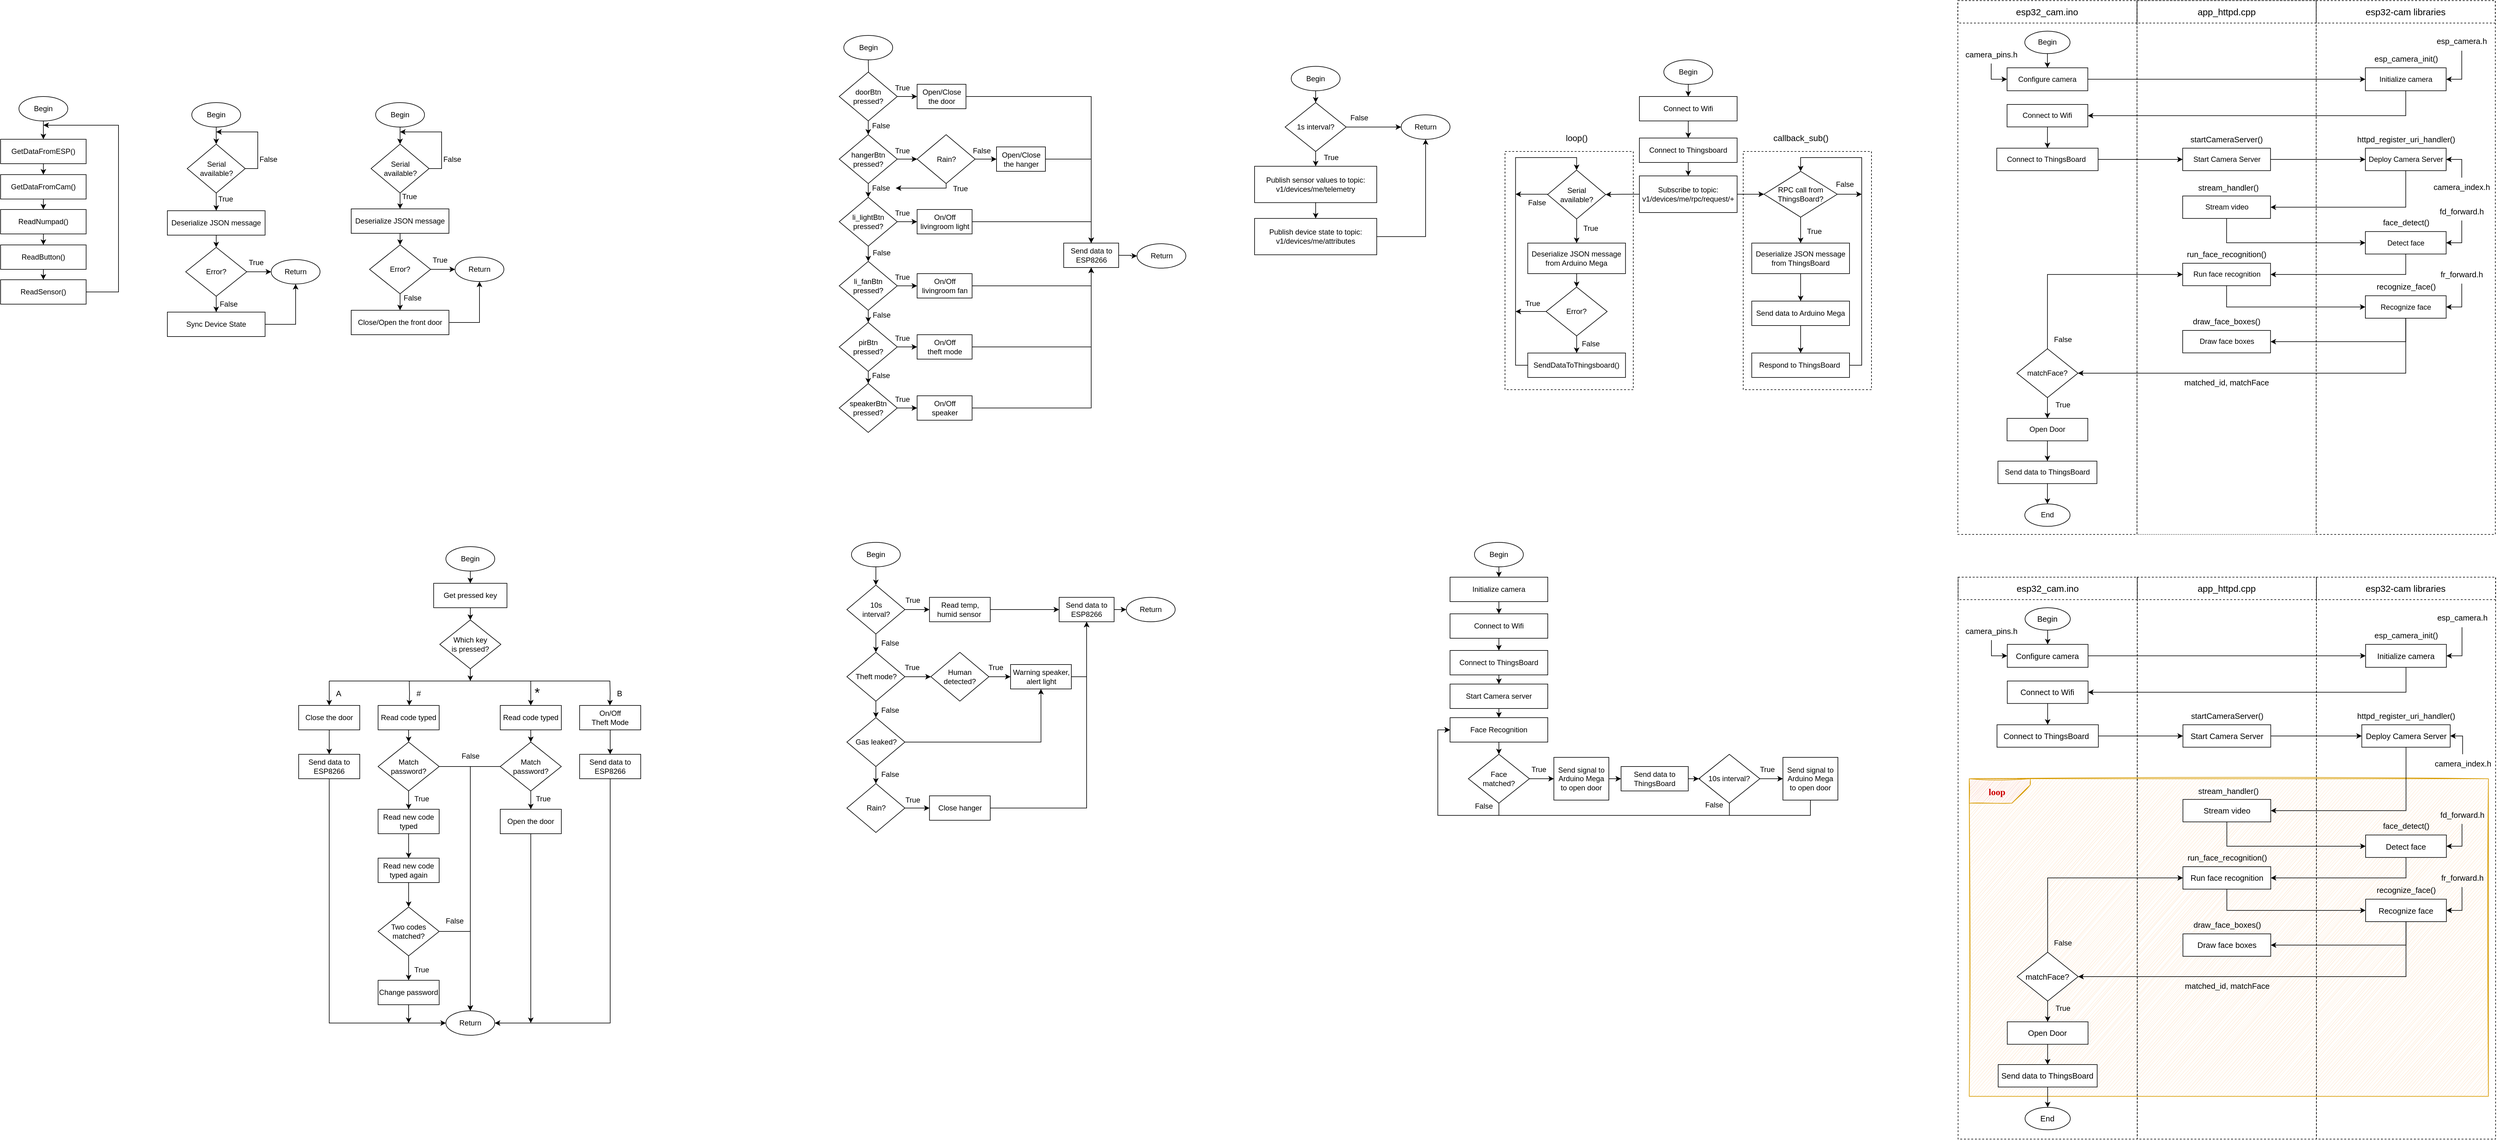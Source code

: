 <mxfile version="20.6.2" type="github">
  <diagram id="8T_DmFEaWRe2VI1obKvT" name="Page-1">
    <mxGraphModel dx="1422" dy="919" grid="0" gridSize="10" guides="1" tooltips="1" connect="1" arrows="1" fold="1" page="0" pageScale="1" pageWidth="1100" pageHeight="850" background="none" math="0" shadow="0">
      <root>
        <mxCell id="0" />
        <mxCell id="1" parent="0" />
        <mxCell id="WVB9dbx_asBBpIPRNUMO-60" value="" style="rounded=0;whiteSpace=wrap;html=1;fillColor=#ffe6cc;sketch=1;glass=0;shadow=0;strokeColor=#d79b00;" vertex="1" parent="1">
          <mxGeometry x="3330" y="1280" width="850" height="520" as="geometry" />
        </mxCell>
        <mxCell id="ziZAyYgAh9MztOyzgz17-46" value="&lt;p style=&quot;line-height: 19px;&quot;&gt;&lt;br&gt;&lt;/p&gt;" style="rounded=0;whiteSpace=wrap;html=1;fillColor=none;dashed=1;" parent="1" vertex="1">
          <mxGeometry x="3898.06" y="6" width="293.33" height="874" as="geometry" />
        </mxCell>
        <mxCell id="5S2iBS3wVlSxtZ1-8zax-2" value="" style="rounded=0;whiteSpace=wrap;html=1;fillColor=none;dashed=1;" parent="1" vertex="1">
          <mxGeometry x="3311.39" y="6" width="293.33" height="874" as="geometry" />
        </mxCell>
        <mxCell id="-PVYNfKp2_SMiAzgi10n-22" style="edgeStyle=orthogonalEdgeStyle;rounded=0;orthogonalLoop=1;jettySize=auto;html=1;exitX=0.5;exitY=1;exitDx=0;exitDy=0;entryX=0.5;entryY=0;entryDx=0;entryDy=0;" parent="1" source="-PVYNfKp2_SMiAzgi10n-20" target="-PVYNfKp2_SMiAzgi10n-21" edge="1">
          <mxGeometry relative="1" as="geometry" />
        </mxCell>
        <mxCell id="-PVYNfKp2_SMiAzgi10n-20" value="Begin" style="ellipse;whiteSpace=wrap;html=1;" parent="1" vertex="1">
          <mxGeometry x="420" y="173" width="80" height="40" as="geometry" />
        </mxCell>
        <mxCell id="-PVYNfKp2_SMiAzgi10n-24" style="edgeStyle=orthogonalEdgeStyle;rounded=0;orthogonalLoop=1;jettySize=auto;html=1;exitX=1;exitY=0.5;exitDx=0;exitDy=0;" parent="1" source="-PVYNfKp2_SMiAzgi10n-21" edge="1">
          <mxGeometry relative="1" as="geometry">
            <mxPoint x="460" y="221" as="targetPoint" />
            <Array as="points">
              <mxPoint x="528" y="281" />
              <mxPoint x="528" y="221" />
              <mxPoint x="461" y="221" />
            </Array>
          </mxGeometry>
        </mxCell>
        <mxCell id="-PVYNfKp2_SMiAzgi10n-27" value="" style="edgeStyle=orthogonalEdgeStyle;rounded=0;orthogonalLoop=1;jettySize=auto;html=1;" parent="1" source="-PVYNfKp2_SMiAzgi10n-21" target="-PVYNfKp2_SMiAzgi10n-26" edge="1">
          <mxGeometry relative="1" as="geometry" />
        </mxCell>
        <mxCell id="-PVYNfKp2_SMiAzgi10n-21" value="Serial&lt;br&gt;available?" style="rhombus;whiteSpace=wrap;html=1;" parent="1" vertex="1">
          <mxGeometry x="412.5" y="241" width="95" height="80" as="geometry" />
        </mxCell>
        <mxCell id="-PVYNfKp2_SMiAzgi10n-25" value="False" style="text;html=1;align=center;verticalAlign=middle;resizable=0;points=[];autosize=1;strokeColor=none;fillColor=none;" parent="1" vertex="1">
          <mxGeometry x="520" y="251" width="50" height="30" as="geometry" />
        </mxCell>
        <mxCell id="-PVYNfKp2_SMiAzgi10n-29" style="edgeStyle=orthogonalEdgeStyle;rounded=0;orthogonalLoop=1;jettySize=auto;html=1;exitX=0.5;exitY=1;exitDx=0;exitDy=0;entryX=0.5;entryY=0;entryDx=0;entryDy=0;" parent="1" source="-PVYNfKp2_SMiAzgi10n-26" target="-PVYNfKp2_SMiAzgi10n-28" edge="1">
          <mxGeometry relative="1" as="geometry" />
        </mxCell>
        <mxCell id="-PVYNfKp2_SMiAzgi10n-26" value="Deserialize JSON message" style="whiteSpace=wrap;html=1;" parent="1" vertex="1">
          <mxGeometry x="380" y="350" width="160" height="40" as="geometry" />
        </mxCell>
        <mxCell id="-PVYNfKp2_SMiAzgi10n-37" value="" style="edgeStyle=orthogonalEdgeStyle;rounded=0;orthogonalLoop=1;jettySize=auto;html=1;" parent="1" source="-PVYNfKp2_SMiAzgi10n-28" target="-PVYNfKp2_SMiAzgi10n-36" edge="1">
          <mxGeometry relative="1" as="geometry" />
        </mxCell>
        <mxCell id="-PVYNfKp2_SMiAzgi10n-41" style="edgeStyle=orthogonalEdgeStyle;rounded=0;orthogonalLoop=1;jettySize=auto;html=1;entryX=0.5;entryY=0;entryDx=0;entryDy=0;" parent="1" source="-PVYNfKp2_SMiAzgi10n-28" target="-PVYNfKp2_SMiAzgi10n-40" edge="1">
          <mxGeometry relative="1" as="geometry" />
        </mxCell>
        <mxCell id="-PVYNfKp2_SMiAzgi10n-28" value="Error?" style="rhombus;whiteSpace=wrap;html=1;" parent="1" vertex="1">
          <mxGeometry x="410" y="410" width="100" height="80" as="geometry" />
        </mxCell>
        <mxCell id="-PVYNfKp2_SMiAzgi10n-36" value="Return" style="ellipse;whiteSpace=wrap;html=1;" parent="1" vertex="1">
          <mxGeometry x="550" y="430" width="80" height="40" as="geometry" />
        </mxCell>
        <mxCell id="-PVYNfKp2_SMiAzgi10n-38" value="True" style="text;html=1;align=center;verticalAlign=middle;resizable=0;points=[];autosize=1;strokeColor=none;fillColor=none;" parent="1" vertex="1">
          <mxGeometry x="500" y="420" width="50" height="30" as="geometry" />
        </mxCell>
        <mxCell id="-PVYNfKp2_SMiAzgi10n-44" style="edgeStyle=orthogonalEdgeStyle;rounded=0;orthogonalLoop=1;jettySize=auto;html=1;entryX=0.5;entryY=1;entryDx=0;entryDy=0;" parent="1" source="-PVYNfKp2_SMiAzgi10n-40" target="-PVYNfKp2_SMiAzgi10n-36" edge="1">
          <mxGeometry relative="1" as="geometry" />
        </mxCell>
        <mxCell id="-PVYNfKp2_SMiAzgi10n-40" value="Sync Device State" style="whiteSpace=wrap;html=1;" parent="1" vertex="1">
          <mxGeometry x="380" y="516" width="160" height="40" as="geometry" />
        </mxCell>
        <mxCell id="-PVYNfKp2_SMiAzgi10n-42" value="False" style="text;html=1;align=center;verticalAlign=middle;resizable=0;points=[];autosize=1;strokeColor=none;fillColor=none;" parent="1" vertex="1">
          <mxGeometry x="455" y="488" width="50" height="30" as="geometry" />
        </mxCell>
        <mxCell id="-PVYNfKp2_SMiAzgi10n-43" value="True" style="text;html=1;align=center;verticalAlign=middle;resizable=0;points=[];autosize=1;strokeColor=none;fillColor=none;" parent="1" vertex="1">
          <mxGeometry x="450" y="316" width="50" height="30" as="geometry" />
        </mxCell>
        <mxCell id="-PVYNfKp2_SMiAzgi10n-45" style="edgeStyle=orthogonalEdgeStyle;rounded=0;orthogonalLoop=1;jettySize=auto;html=1;exitX=0.5;exitY=1;exitDx=0;exitDy=0;entryX=0.5;entryY=0;entryDx=0;entryDy=0;" parent="1" source="-PVYNfKp2_SMiAzgi10n-46" target="-PVYNfKp2_SMiAzgi10n-49" edge="1">
          <mxGeometry relative="1" as="geometry" />
        </mxCell>
        <mxCell id="-PVYNfKp2_SMiAzgi10n-46" value="Begin" style="ellipse;whiteSpace=wrap;html=1;" parent="1" vertex="1">
          <mxGeometry x="721" y="173" width="80" height="40" as="geometry" />
        </mxCell>
        <mxCell id="-PVYNfKp2_SMiAzgi10n-47" style="edgeStyle=orthogonalEdgeStyle;rounded=0;orthogonalLoop=1;jettySize=auto;html=1;exitX=1;exitY=0.5;exitDx=0;exitDy=0;" parent="1" source="-PVYNfKp2_SMiAzgi10n-49" edge="1">
          <mxGeometry relative="1" as="geometry">
            <mxPoint x="761" y="221" as="targetPoint" />
            <Array as="points">
              <mxPoint x="829" y="281" />
              <mxPoint x="829" y="221" />
              <mxPoint x="762" y="221" />
            </Array>
          </mxGeometry>
        </mxCell>
        <mxCell id="-PVYNfKp2_SMiAzgi10n-48" value="" style="edgeStyle=orthogonalEdgeStyle;rounded=0;orthogonalLoop=1;jettySize=auto;html=1;" parent="1" source="-PVYNfKp2_SMiAzgi10n-49" target="-PVYNfKp2_SMiAzgi10n-52" edge="1">
          <mxGeometry relative="1" as="geometry" />
        </mxCell>
        <mxCell id="-PVYNfKp2_SMiAzgi10n-49" value="Serial&lt;br&gt;available?" style="rhombus;whiteSpace=wrap;html=1;" parent="1" vertex="1">
          <mxGeometry x="713.5" y="241" width="95" height="80" as="geometry" />
        </mxCell>
        <mxCell id="-PVYNfKp2_SMiAzgi10n-50" value="False" style="text;html=1;align=center;verticalAlign=middle;resizable=0;points=[];autosize=1;strokeColor=none;fillColor=none;" parent="1" vertex="1">
          <mxGeometry x="821" y="251" width="50" height="30" as="geometry" />
        </mxCell>
        <mxCell id="-PVYNfKp2_SMiAzgi10n-51" style="edgeStyle=orthogonalEdgeStyle;rounded=0;orthogonalLoop=1;jettySize=auto;html=1;exitX=0.5;exitY=1;exitDx=0;exitDy=0;entryX=0.5;entryY=0;entryDx=0;entryDy=0;" parent="1" source="-PVYNfKp2_SMiAzgi10n-52" target="-PVYNfKp2_SMiAzgi10n-55" edge="1">
          <mxGeometry relative="1" as="geometry" />
        </mxCell>
        <mxCell id="-PVYNfKp2_SMiAzgi10n-52" value="Deserialize JSON message" style="whiteSpace=wrap;html=1;" parent="1" vertex="1">
          <mxGeometry x="681" y="347" width="160" height="40" as="geometry" />
        </mxCell>
        <mxCell id="-PVYNfKp2_SMiAzgi10n-53" value="" style="edgeStyle=orthogonalEdgeStyle;rounded=0;orthogonalLoop=1;jettySize=auto;html=1;" parent="1" source="-PVYNfKp2_SMiAzgi10n-55" target="-PVYNfKp2_SMiAzgi10n-56" edge="1">
          <mxGeometry relative="1" as="geometry" />
        </mxCell>
        <mxCell id="-PVYNfKp2_SMiAzgi10n-54" style="edgeStyle=orthogonalEdgeStyle;rounded=0;orthogonalLoop=1;jettySize=auto;html=1;entryX=0.5;entryY=0;entryDx=0;entryDy=0;" parent="1" source="-PVYNfKp2_SMiAzgi10n-55" target="-PVYNfKp2_SMiAzgi10n-59" edge="1">
          <mxGeometry relative="1" as="geometry" />
        </mxCell>
        <mxCell id="-PVYNfKp2_SMiAzgi10n-55" value="Error?" style="rhombus;whiteSpace=wrap;html=1;" parent="1" vertex="1">
          <mxGeometry x="711" y="406" width="100" height="80" as="geometry" />
        </mxCell>
        <mxCell id="-PVYNfKp2_SMiAzgi10n-56" value="Return" style="ellipse;whiteSpace=wrap;html=1;" parent="1" vertex="1">
          <mxGeometry x="851" y="426" width="80" height="40" as="geometry" />
        </mxCell>
        <mxCell id="-PVYNfKp2_SMiAzgi10n-57" value="True" style="text;html=1;align=center;verticalAlign=middle;resizable=0;points=[];autosize=1;strokeColor=none;fillColor=none;" parent="1" vertex="1">
          <mxGeometry x="801" y="416" width="50" height="30" as="geometry" />
        </mxCell>
        <mxCell id="-PVYNfKp2_SMiAzgi10n-58" style="edgeStyle=orthogonalEdgeStyle;rounded=0;orthogonalLoop=1;jettySize=auto;html=1;entryX=0.5;entryY=1;entryDx=0;entryDy=0;" parent="1" source="-PVYNfKp2_SMiAzgi10n-59" target="-PVYNfKp2_SMiAzgi10n-56" edge="1">
          <mxGeometry relative="1" as="geometry" />
        </mxCell>
        <mxCell id="-PVYNfKp2_SMiAzgi10n-59" value="Close/Open the front door" style="whiteSpace=wrap;html=1;" parent="1" vertex="1">
          <mxGeometry x="681" y="513" width="160" height="40" as="geometry" />
        </mxCell>
        <mxCell id="-PVYNfKp2_SMiAzgi10n-60" value="False" style="text;html=1;align=center;verticalAlign=middle;resizable=0;points=[];autosize=1;strokeColor=none;fillColor=none;" parent="1" vertex="1">
          <mxGeometry x="756" y="478" width="50" height="30" as="geometry" />
        </mxCell>
        <mxCell id="-PVYNfKp2_SMiAzgi10n-61" value="True" style="text;html=1;align=center;verticalAlign=middle;resizable=0;points=[];autosize=1;strokeColor=none;fillColor=none;" parent="1" vertex="1">
          <mxGeometry x="751" y="312" width="50" height="30" as="geometry" />
        </mxCell>
        <mxCell id="-PVYNfKp2_SMiAzgi10n-66" style="edgeStyle=orthogonalEdgeStyle;rounded=0;orthogonalLoop=1;jettySize=auto;html=1;exitX=0.5;exitY=1;exitDx=0;exitDy=0;" parent="1" source="-PVYNfKp2_SMiAzgi10n-62" target="-PVYNfKp2_SMiAzgi10n-64" edge="1">
          <mxGeometry relative="1" as="geometry" />
        </mxCell>
        <mxCell id="-PVYNfKp2_SMiAzgi10n-62" value="Begin" style="ellipse;whiteSpace=wrap;html=1;" parent="1" vertex="1">
          <mxGeometry x="836" y="900" width="80" height="40" as="geometry" />
        </mxCell>
        <mxCell id="-PVYNfKp2_SMiAzgi10n-69" style="edgeStyle=orthogonalEdgeStyle;rounded=0;orthogonalLoop=1;jettySize=auto;html=1;exitX=0.5;exitY=1;exitDx=0;exitDy=0;entryX=0.5;entryY=0;entryDx=0;entryDy=0;fontSize=12;fontColor=#CC0066;" parent="1" source="-PVYNfKp2_SMiAzgi10n-64" target="-PVYNfKp2_SMiAzgi10n-68" edge="1">
          <mxGeometry relative="1" as="geometry" />
        </mxCell>
        <mxCell id="-PVYNfKp2_SMiAzgi10n-64" value="Get pressed key" style="whiteSpace=wrap;html=1;" parent="1" vertex="1">
          <mxGeometry x="816" y="960" width="120" height="40" as="geometry" />
        </mxCell>
        <mxCell id="-PVYNfKp2_SMiAzgi10n-74" style="edgeStyle=orthogonalEdgeStyle;rounded=0;orthogonalLoop=1;jettySize=auto;html=1;fontSize=12;fontColor=#CC0066;" parent="1" source="-PVYNfKp2_SMiAzgi10n-68" edge="1">
          <mxGeometry relative="1" as="geometry">
            <mxPoint x="876" y="1120" as="targetPoint" />
          </mxGeometry>
        </mxCell>
        <mxCell id="-PVYNfKp2_SMiAzgi10n-68" value="Which key&lt;br&gt;is pressed?" style="rhombus;whiteSpace=wrap;html=1;" parent="1" vertex="1">
          <mxGeometry x="826" y="1020" width="100" height="80" as="geometry" />
        </mxCell>
        <mxCell id="-PVYNfKp2_SMiAzgi10n-76" value="" style="endArrow=none;html=1;rounded=0;fontSize=12;fontColor=#CC0066;" parent="1" edge="1">
          <mxGeometry width="50" height="50" relative="1" as="geometry">
            <mxPoint x="645" y="1120" as="sourcePoint" />
            <mxPoint x="1105" y="1120" as="targetPoint" />
          </mxGeometry>
        </mxCell>
        <mxCell id="-PVYNfKp2_SMiAzgi10n-77" value="" style="endArrow=classic;html=1;rounded=0;fontSize=12;fontColor=#CC0066;" parent="1" edge="1">
          <mxGeometry width="50" height="50" relative="1" as="geometry">
            <mxPoint x="975" y="1120" as="sourcePoint" />
            <mxPoint x="975" y="1160" as="targetPoint" />
          </mxGeometry>
        </mxCell>
        <mxCell id="-PVYNfKp2_SMiAzgi10n-78" value="&lt;font style=&quot;font-size: 22px;&quot; color=&quot;#000000&quot;&gt;*&lt;/font&gt;" style="text;html=1;align=center;verticalAlign=middle;resizable=0;points=[];autosize=1;strokeColor=none;fillColor=none;fontSize=12;fontColor=#CC0066;" parent="1" vertex="1">
          <mxGeometry x="970" y="1120" width="30" height="40" as="geometry" />
        </mxCell>
        <mxCell id="-PVYNfKp2_SMiAzgi10n-82" value="" style="edgeStyle=orthogonalEdgeStyle;rounded=0;orthogonalLoop=1;jettySize=auto;html=1;fontSize=22;fontColor=#000000;" parent="1" source="-PVYNfKp2_SMiAzgi10n-80" target="-PVYNfKp2_SMiAzgi10n-81" edge="1">
          <mxGeometry relative="1" as="geometry" />
        </mxCell>
        <mxCell id="-PVYNfKp2_SMiAzgi10n-80" value="Read code typed" style="whiteSpace=wrap;html=1;" parent="1" vertex="1">
          <mxGeometry x="925" y="1160" width="100" height="40" as="geometry" />
        </mxCell>
        <mxCell id="-PVYNfKp2_SMiAzgi10n-84" value="" style="edgeStyle=orthogonalEdgeStyle;rounded=0;orthogonalLoop=1;jettySize=auto;html=1;fontSize=22;fontColor=#000000;" parent="1" source="-PVYNfKp2_SMiAzgi10n-81" target="-PVYNfKp2_SMiAzgi10n-83" edge="1">
          <mxGeometry relative="1" as="geometry" />
        </mxCell>
        <mxCell id="-PVYNfKp2_SMiAzgi10n-108" style="edgeStyle=orthogonalEdgeStyle;rounded=0;orthogonalLoop=1;jettySize=auto;html=1;entryX=0.5;entryY=0;entryDx=0;entryDy=0;fontSize=13;fontColor=#000000;" parent="1" source="-PVYNfKp2_SMiAzgi10n-81" target="-PVYNfKp2_SMiAzgi10n-101" edge="1">
          <mxGeometry relative="1" as="geometry" />
        </mxCell>
        <mxCell id="-PVYNfKp2_SMiAzgi10n-81" value="Match&lt;br&gt;password?" style="rhombus;whiteSpace=wrap;html=1;" parent="1" vertex="1">
          <mxGeometry x="925" y="1220" width="100" height="80" as="geometry" />
        </mxCell>
        <mxCell id="-PVYNfKp2_SMiAzgi10n-128" style="edgeStyle=orthogonalEdgeStyle;rounded=0;orthogonalLoop=1;jettySize=auto;html=1;fontSize=13;fontColor=#000000;" parent="1" source="-PVYNfKp2_SMiAzgi10n-83" edge="1">
          <mxGeometry relative="1" as="geometry">
            <mxPoint x="975" y="1680" as="targetPoint" />
          </mxGeometry>
        </mxCell>
        <mxCell id="-PVYNfKp2_SMiAzgi10n-83" value="Open the door" style="whiteSpace=wrap;html=1;" parent="1" vertex="1">
          <mxGeometry x="925" y="1330" width="100" height="40" as="geometry" />
        </mxCell>
        <mxCell id="-PVYNfKp2_SMiAzgi10n-85" value="&lt;font style=&quot;font-size: 12px;&quot;&gt;True&lt;/font&gt;" style="text;html=1;align=center;verticalAlign=middle;resizable=0;points=[];autosize=1;strokeColor=none;fillColor=none;fontSize=22;fontColor=#000000;" parent="1" vertex="1">
          <mxGeometry x="970" y="1290" width="50" height="40" as="geometry" />
        </mxCell>
        <mxCell id="-PVYNfKp2_SMiAzgi10n-86" value="&lt;font style=&quot;font-size: 13px;&quot; color=&quot;#000000&quot;&gt;#&lt;/font&gt;" style="text;html=1;align=center;verticalAlign=middle;resizable=0;points=[];autosize=1;strokeColor=none;fillColor=none;fontSize=12;fontColor=#CC0066;" parent="1" vertex="1">
          <mxGeometry x="776" y="1125" width="30" height="30" as="geometry" />
        </mxCell>
        <mxCell id="-PVYNfKp2_SMiAzgi10n-87" value="" style="edgeStyle=orthogonalEdgeStyle;rounded=0;orthogonalLoop=1;jettySize=auto;html=1;fontSize=22;fontColor=#000000;" parent="1" edge="1">
          <mxGeometry relative="1" as="geometry">
            <mxPoint x="776" y="1120" as="sourcePoint" />
            <mxPoint x="776" y="1160" as="targetPoint" />
          </mxGeometry>
        </mxCell>
        <mxCell id="-PVYNfKp2_SMiAzgi10n-90" value="" style="edgeStyle=orthogonalEdgeStyle;rounded=0;orthogonalLoop=1;jettySize=auto;html=1;fontSize=13;fontColor=#000000;" parent="1" source="-PVYNfKp2_SMiAzgi10n-88" target="-PVYNfKp2_SMiAzgi10n-89" edge="1">
          <mxGeometry relative="1" as="geometry" />
        </mxCell>
        <mxCell id="-PVYNfKp2_SMiAzgi10n-88" value="Read code typed" style="whiteSpace=wrap;html=1;" parent="1" vertex="1">
          <mxGeometry x="725" y="1160" width="100" height="40" as="geometry" />
        </mxCell>
        <mxCell id="-PVYNfKp2_SMiAzgi10n-92" value="" style="edgeStyle=orthogonalEdgeStyle;rounded=0;orthogonalLoop=1;jettySize=auto;html=1;fontSize=13;fontColor=#000000;" parent="1" source="-PVYNfKp2_SMiAzgi10n-89" target="-PVYNfKp2_SMiAzgi10n-91" edge="1">
          <mxGeometry relative="1" as="geometry" />
        </mxCell>
        <mxCell id="-PVYNfKp2_SMiAzgi10n-105" style="edgeStyle=orthogonalEdgeStyle;rounded=0;orthogonalLoop=1;jettySize=auto;html=1;fontSize=13;fontColor=#000000;" parent="1" source="-PVYNfKp2_SMiAzgi10n-89" target="-PVYNfKp2_SMiAzgi10n-101" edge="1">
          <mxGeometry relative="1" as="geometry" />
        </mxCell>
        <mxCell id="-PVYNfKp2_SMiAzgi10n-89" value="Match&lt;br&gt;password?" style="rhombus;whiteSpace=wrap;html=1;" parent="1" vertex="1">
          <mxGeometry x="725" y="1220" width="100" height="80" as="geometry" />
        </mxCell>
        <mxCell id="-PVYNfKp2_SMiAzgi10n-94" value="" style="edgeStyle=orthogonalEdgeStyle;rounded=0;orthogonalLoop=1;jettySize=auto;html=1;fontSize=13;fontColor=#000000;" parent="1" source="-PVYNfKp2_SMiAzgi10n-91" target="-PVYNfKp2_SMiAzgi10n-93" edge="1">
          <mxGeometry relative="1" as="geometry" />
        </mxCell>
        <mxCell id="-PVYNfKp2_SMiAzgi10n-91" value="Read new code typed" style="whiteSpace=wrap;html=1;" parent="1" vertex="1">
          <mxGeometry x="725" y="1330" width="100" height="40" as="geometry" />
        </mxCell>
        <mxCell id="-PVYNfKp2_SMiAzgi10n-97" value="" style="edgeStyle=orthogonalEdgeStyle;rounded=0;orthogonalLoop=1;jettySize=auto;html=1;fontSize=13;fontColor=#000000;" parent="1" source="-PVYNfKp2_SMiAzgi10n-93" target="-PVYNfKp2_SMiAzgi10n-96" edge="1">
          <mxGeometry relative="1" as="geometry" />
        </mxCell>
        <mxCell id="-PVYNfKp2_SMiAzgi10n-93" value="Read new code typed again" style="whiteSpace=wrap;html=1;" parent="1" vertex="1">
          <mxGeometry x="725" y="1410" width="100" height="40" as="geometry" />
        </mxCell>
        <mxCell id="-PVYNfKp2_SMiAzgi10n-95" value="&lt;font style=&quot;font-size: 12px;&quot;&gt;True&lt;/font&gt;" style="text;html=1;align=center;verticalAlign=middle;resizable=0;points=[];autosize=1;strokeColor=none;fillColor=none;fontSize=22;fontColor=#000000;" parent="1" vertex="1">
          <mxGeometry x="771" y="1290" width="50" height="40" as="geometry" />
        </mxCell>
        <mxCell id="-PVYNfKp2_SMiAzgi10n-99" value="" style="edgeStyle=orthogonalEdgeStyle;rounded=0;orthogonalLoop=1;jettySize=auto;html=1;fontSize=13;fontColor=#000000;" parent="1" source="-PVYNfKp2_SMiAzgi10n-96" target="-PVYNfKp2_SMiAzgi10n-98" edge="1">
          <mxGeometry relative="1" as="geometry" />
        </mxCell>
        <mxCell id="-PVYNfKp2_SMiAzgi10n-110" style="edgeStyle=orthogonalEdgeStyle;rounded=0;orthogonalLoop=1;jettySize=auto;html=1;entryX=0.5;entryY=0;entryDx=0;entryDy=0;fontSize=13;fontColor=#000000;" parent="1" source="-PVYNfKp2_SMiAzgi10n-96" target="-PVYNfKp2_SMiAzgi10n-101" edge="1">
          <mxGeometry relative="1" as="geometry" />
        </mxCell>
        <mxCell id="-PVYNfKp2_SMiAzgi10n-96" value="Two codes &lt;br&gt;matched?" style="rhombus;whiteSpace=wrap;html=1;" parent="1" vertex="1">
          <mxGeometry x="725" y="1490" width="100" height="80" as="geometry" />
        </mxCell>
        <mxCell id="-PVYNfKp2_SMiAzgi10n-118" style="edgeStyle=orthogonalEdgeStyle;rounded=0;orthogonalLoop=1;jettySize=auto;html=1;fontSize=13;fontColor=#000000;" parent="1" source="-PVYNfKp2_SMiAzgi10n-98" edge="1">
          <mxGeometry relative="1" as="geometry">
            <mxPoint x="775" y="1680" as="targetPoint" />
          </mxGeometry>
        </mxCell>
        <mxCell id="-PVYNfKp2_SMiAzgi10n-98" value="Change password" style="whiteSpace=wrap;html=1;" parent="1" vertex="1">
          <mxGeometry x="725" y="1610" width="100" height="40" as="geometry" />
        </mxCell>
        <mxCell id="-PVYNfKp2_SMiAzgi10n-100" value="&lt;font style=&quot;font-size: 12px;&quot;&gt;True&lt;/font&gt;" style="text;html=1;align=center;verticalAlign=middle;resizable=0;points=[];autosize=1;strokeColor=none;fillColor=none;fontSize=22;fontColor=#000000;" parent="1" vertex="1">
          <mxGeometry x="771" y="1570" width="50" height="40" as="geometry" />
        </mxCell>
        <mxCell id="-PVYNfKp2_SMiAzgi10n-101" value="Return" style="ellipse;whiteSpace=wrap;html=1;" parent="1" vertex="1">
          <mxGeometry x="836" y="1660" width="80" height="40" as="geometry" />
        </mxCell>
        <mxCell id="-PVYNfKp2_SMiAzgi10n-109" value="&lt;font style=&quot;font-size: 12px;&quot;&gt;False&lt;/font&gt;" style="text;html=1;align=center;verticalAlign=middle;resizable=0;points=[];autosize=1;strokeColor=none;fillColor=none;fontSize=22;fontColor=#000000;" parent="1" vertex="1">
          <mxGeometry x="851" y="1220" width="50" height="40" as="geometry" />
        </mxCell>
        <mxCell id="-PVYNfKp2_SMiAzgi10n-111" value="&lt;font style=&quot;font-size: 12px;&quot;&gt;False&lt;/font&gt;" style="text;html=1;align=center;verticalAlign=middle;resizable=0;points=[];autosize=1;strokeColor=none;fillColor=none;fontSize=22;fontColor=#000000;" parent="1" vertex="1">
          <mxGeometry x="825" y="1490" width="50" height="40" as="geometry" />
        </mxCell>
        <mxCell id="-PVYNfKp2_SMiAzgi10n-119" value="" style="edgeStyle=orthogonalEdgeStyle;rounded=0;orthogonalLoop=1;jettySize=auto;html=1;fontSize=13;fontColor=#000000;" parent="1" source="-PVYNfKp2_SMiAzgi10n-112" target="-PVYNfKp2_SMiAzgi10n-115" edge="1">
          <mxGeometry relative="1" as="geometry" />
        </mxCell>
        <mxCell id="-PVYNfKp2_SMiAzgi10n-112" value="Close the door" style="whiteSpace=wrap;html=1;" parent="1" vertex="1">
          <mxGeometry x="595" y="1160" width="100" height="40" as="geometry" />
        </mxCell>
        <mxCell id="-PVYNfKp2_SMiAzgi10n-113" value="" style="endArrow=classic;html=1;rounded=0;fontSize=13;fontColor=#000000;entryX=0.5;entryY=0;entryDx=0;entryDy=0;" parent="1" target="-PVYNfKp2_SMiAzgi10n-112" edge="1">
          <mxGeometry width="50" height="50" relative="1" as="geometry">
            <mxPoint x="645" y="1120" as="sourcePoint" />
            <mxPoint x="425" y="1390" as="targetPoint" />
          </mxGeometry>
        </mxCell>
        <mxCell id="-PVYNfKp2_SMiAzgi10n-114" value="A" style="text;html=1;align=center;verticalAlign=middle;resizable=0;points=[];autosize=1;strokeColor=none;fillColor=none;fontSize=13;fontColor=#000000;" parent="1" vertex="1">
          <mxGeometry x="645" y="1125" width="30" height="30" as="geometry" />
        </mxCell>
        <mxCell id="-PVYNfKp2_SMiAzgi10n-116" style="edgeStyle=orthogonalEdgeStyle;rounded=0;orthogonalLoop=1;jettySize=auto;html=1;entryX=0;entryY=0.5;entryDx=0;entryDy=0;fontSize=13;fontColor=#000000;" parent="1" source="-PVYNfKp2_SMiAzgi10n-115" target="-PVYNfKp2_SMiAzgi10n-101" edge="1">
          <mxGeometry relative="1" as="geometry">
            <Array as="points">
              <mxPoint x="645" y="1680" />
            </Array>
          </mxGeometry>
        </mxCell>
        <mxCell id="-PVYNfKp2_SMiAzgi10n-115" value="Send data to ESP8266" style="whiteSpace=wrap;html=1;" parent="1" vertex="1">
          <mxGeometry x="595" y="1240" width="100" height="40" as="geometry" />
        </mxCell>
        <mxCell id="-PVYNfKp2_SMiAzgi10n-122" value="" style="edgeStyle=orthogonalEdgeStyle;rounded=0;orthogonalLoop=1;jettySize=auto;html=1;fontSize=13;fontColor=#000000;" parent="1" source="-PVYNfKp2_SMiAzgi10n-120" target="-PVYNfKp2_SMiAzgi10n-121" edge="1">
          <mxGeometry relative="1" as="geometry" />
        </mxCell>
        <mxCell id="-PVYNfKp2_SMiAzgi10n-120" value="On/Off&lt;br&gt;Theft Mode" style="whiteSpace=wrap;html=1;" parent="1" vertex="1">
          <mxGeometry x="1055" y="1160" width="100" height="40" as="geometry" />
        </mxCell>
        <mxCell id="-PVYNfKp2_SMiAzgi10n-126" style="edgeStyle=orthogonalEdgeStyle;rounded=0;orthogonalLoop=1;jettySize=auto;html=1;entryX=1;entryY=0.5;entryDx=0;entryDy=0;fontSize=13;fontColor=#000000;" parent="1" source="-PVYNfKp2_SMiAzgi10n-121" target="-PVYNfKp2_SMiAzgi10n-101" edge="1">
          <mxGeometry relative="1" as="geometry">
            <Array as="points">
              <mxPoint x="1105" y="1680" />
            </Array>
          </mxGeometry>
        </mxCell>
        <mxCell id="-PVYNfKp2_SMiAzgi10n-121" value="Send data to ESP8266" style="whiteSpace=wrap;html=1;" parent="1" vertex="1">
          <mxGeometry x="1055" y="1240" width="100" height="40" as="geometry" />
        </mxCell>
        <mxCell id="-PVYNfKp2_SMiAzgi10n-124" value="" style="edgeStyle=orthogonalEdgeStyle;rounded=0;orthogonalLoop=1;jettySize=auto;html=1;fontSize=22;fontColor=#000000;" parent="1" edge="1">
          <mxGeometry relative="1" as="geometry">
            <mxPoint x="1104.5" y="1120" as="sourcePoint" />
            <mxPoint x="1104.5" y="1160" as="targetPoint" />
          </mxGeometry>
        </mxCell>
        <mxCell id="-PVYNfKp2_SMiAzgi10n-125" value="B" style="text;html=1;align=center;verticalAlign=middle;resizable=0;points=[];autosize=1;strokeColor=none;fillColor=none;fontSize=13;fontColor=#000000;" parent="1" vertex="1">
          <mxGeometry x="1105" y="1125" width="30" height="30" as="geometry" />
        </mxCell>
        <mxCell id="-PVYNfKp2_SMiAzgi10n-132" value="" style="edgeStyle=orthogonalEdgeStyle;rounded=0;orthogonalLoop=1;jettySize=auto;html=1;fontSize=13;fontColor=#000000;" parent="1" target="-PVYNfKp2_SMiAzgi10n-130" edge="1">
          <mxGeometry relative="1" as="geometry">
            <mxPoint x="1527.5" y="103" as="sourcePoint" />
          </mxGeometry>
        </mxCell>
        <mxCell id="-PVYNfKp2_SMiAzgi10n-129" value="Begin" style="ellipse;whiteSpace=wrap;html=1;" parent="1" vertex="1">
          <mxGeometry x="1487.5" y="63" width="80" height="40" as="geometry" />
        </mxCell>
        <mxCell id="-PVYNfKp2_SMiAzgi10n-133" value="" style="edgeStyle=orthogonalEdgeStyle;rounded=0;orthogonalLoop=1;jettySize=auto;html=1;fontSize=13;fontColor=#000000;" parent="1" source="-PVYNfKp2_SMiAzgi10n-130" target="-PVYNfKp2_SMiAzgi10n-131" edge="1">
          <mxGeometry relative="1" as="geometry" />
        </mxCell>
        <mxCell id="-PVYNfKp2_SMiAzgi10n-136" value="" style="edgeStyle=orthogonalEdgeStyle;rounded=0;orthogonalLoop=1;jettySize=auto;html=1;fontSize=12;fontColor=#000000;" parent="1" source="-PVYNfKp2_SMiAzgi10n-130" target="-PVYNfKp2_SMiAzgi10n-135" edge="1">
          <mxGeometry relative="1" as="geometry" />
        </mxCell>
        <mxCell id="-PVYNfKp2_SMiAzgi10n-130" value="doorBtn pressed?" style="rhombus;whiteSpace=wrap;html=1;" parent="1" vertex="1">
          <mxGeometry x="1480" y="123" width="95" height="80" as="geometry" />
        </mxCell>
        <mxCell id="-PVYNfKp2_SMiAzgi10n-177" style="edgeStyle=orthogonalEdgeStyle;rounded=0;orthogonalLoop=1;jettySize=auto;html=1;entryX=0.5;entryY=0;entryDx=0;entryDy=0;fontSize=12;fontColor=#000000;" parent="1" source="-PVYNfKp2_SMiAzgi10n-131" target="-PVYNfKp2_SMiAzgi10n-176" edge="1">
          <mxGeometry relative="1" as="geometry" />
        </mxCell>
        <mxCell id="-PVYNfKp2_SMiAzgi10n-131" value="Open/Close the door" style="whiteSpace=wrap;html=1;" parent="1" vertex="1">
          <mxGeometry x="1607.5" y="143" width="80" height="40" as="geometry" />
        </mxCell>
        <mxCell id="-PVYNfKp2_SMiAzgi10n-134" value="&lt;font style=&quot;font-size: 12px;&quot;&gt;True&lt;/font&gt;" style="text;html=1;align=center;verticalAlign=middle;resizable=0;points=[];autosize=1;strokeColor=none;fillColor=none;fontSize=13;fontColor=#000000;" parent="1" vertex="1">
          <mxGeometry x="1557.5" y="133" width="50" height="30" as="geometry" />
        </mxCell>
        <mxCell id="-PVYNfKp2_SMiAzgi10n-143" value="" style="edgeStyle=orthogonalEdgeStyle;rounded=0;orthogonalLoop=1;jettySize=auto;html=1;fontSize=12;fontColor=#000000;" parent="1" source="-PVYNfKp2_SMiAzgi10n-135" target="-PVYNfKp2_SMiAzgi10n-142" edge="1">
          <mxGeometry relative="1" as="geometry" />
        </mxCell>
        <mxCell id="-PVYNfKp2_SMiAzgi10n-146" value="" style="edgeStyle=orthogonalEdgeStyle;rounded=0;orthogonalLoop=1;jettySize=auto;html=1;fontSize=12;fontColor=#000000;" parent="1" source="-PVYNfKp2_SMiAzgi10n-135" target="-PVYNfKp2_SMiAzgi10n-145" edge="1">
          <mxGeometry relative="1" as="geometry" />
        </mxCell>
        <mxCell id="-PVYNfKp2_SMiAzgi10n-135" value="hangerBtn pressed?" style="rhombus;whiteSpace=wrap;html=1;" parent="1" vertex="1">
          <mxGeometry x="1480" y="225.5" width="95" height="80" as="geometry" />
        </mxCell>
        <mxCell id="-PVYNfKp2_SMiAzgi10n-137" value="False" style="text;html=1;align=center;verticalAlign=middle;resizable=0;points=[];autosize=1;strokeColor=none;fillColor=none;fontSize=12;fontColor=#000000;" parent="1" vertex="1">
          <mxGeometry x="1522.5" y="195.5" width="50" height="30" as="geometry" />
        </mxCell>
        <mxCell id="-PVYNfKp2_SMiAzgi10n-180" style="edgeStyle=orthogonalEdgeStyle;rounded=0;orthogonalLoop=1;jettySize=auto;html=1;fontSize=12;fontColor=#000000;" parent="1" source="-PVYNfKp2_SMiAzgi10n-138" target="-PVYNfKp2_SMiAzgi10n-176" edge="1">
          <mxGeometry relative="1" as="geometry" />
        </mxCell>
        <mxCell id="-PVYNfKp2_SMiAzgi10n-138" value="Open/Close the hanger" style="whiteSpace=wrap;html=1;" parent="1" vertex="1">
          <mxGeometry x="1737.5" y="245.5" width="80" height="40" as="geometry" />
        </mxCell>
        <mxCell id="-PVYNfKp2_SMiAzgi10n-140" value="&lt;font style=&quot;font-size: 12px;&quot;&gt;True&lt;/font&gt;" style="text;html=1;align=center;verticalAlign=middle;resizable=0;points=[];autosize=1;strokeColor=none;fillColor=none;fontSize=13;fontColor=#000000;" parent="1" vertex="1">
          <mxGeometry x="1557.5" y="236" width="50" height="30" as="geometry" />
        </mxCell>
        <mxCell id="-PVYNfKp2_SMiAzgi10n-154" value="" style="edgeStyle=orthogonalEdgeStyle;rounded=0;orthogonalLoop=1;jettySize=auto;html=1;fontSize=12;fontColor=#000000;" parent="1" source="-PVYNfKp2_SMiAzgi10n-142" target="-PVYNfKp2_SMiAzgi10n-153" edge="1">
          <mxGeometry relative="1" as="geometry" />
        </mxCell>
        <mxCell id="-PVYNfKp2_SMiAzgi10n-157" value="" style="edgeStyle=orthogonalEdgeStyle;rounded=0;orthogonalLoop=1;jettySize=auto;html=1;fontSize=12;fontColor=#000000;" parent="1" source="-PVYNfKp2_SMiAzgi10n-142" target="-PVYNfKp2_SMiAzgi10n-156" edge="1">
          <mxGeometry relative="1" as="geometry" />
        </mxCell>
        <mxCell id="-PVYNfKp2_SMiAzgi10n-142" value="li_lightBtn pressed?" style="rhombus;whiteSpace=wrap;html=1;" parent="1" vertex="1">
          <mxGeometry x="1480" y="328" width="95" height="80" as="geometry" />
        </mxCell>
        <mxCell id="-PVYNfKp2_SMiAzgi10n-144" value="False" style="text;html=1;align=center;verticalAlign=middle;resizable=0;points=[];autosize=1;strokeColor=none;fillColor=none;fontSize=12;fontColor=#000000;" parent="1" vertex="1">
          <mxGeometry x="1522.5" y="298" width="50" height="30" as="geometry" />
        </mxCell>
        <mxCell id="-PVYNfKp2_SMiAzgi10n-148" value="" style="edgeStyle=orthogonalEdgeStyle;rounded=0;orthogonalLoop=1;jettySize=auto;html=1;fontSize=12;fontColor=#000000;" parent="1" source="-PVYNfKp2_SMiAzgi10n-145" target="-PVYNfKp2_SMiAzgi10n-138" edge="1">
          <mxGeometry relative="1" as="geometry" />
        </mxCell>
        <mxCell id="-PVYNfKp2_SMiAzgi10n-151" style="edgeStyle=orthogonalEdgeStyle;rounded=0;orthogonalLoop=1;jettySize=auto;html=1;fontSize=12;fontColor=#000000;" parent="1" source="-PVYNfKp2_SMiAzgi10n-145" target="-PVYNfKp2_SMiAzgi10n-144" edge="1">
          <mxGeometry relative="1" as="geometry">
            <Array as="points">
              <mxPoint x="1655.5" y="313" />
            </Array>
          </mxGeometry>
        </mxCell>
        <mxCell id="-PVYNfKp2_SMiAzgi10n-145" value="Rain?" style="rhombus;whiteSpace=wrap;html=1;" parent="1" vertex="1">
          <mxGeometry x="1607.5" y="225.5" width="95" height="80" as="geometry" />
        </mxCell>
        <mxCell id="-PVYNfKp2_SMiAzgi10n-149" value="&lt;font style=&quot;font-size: 12px;&quot;&gt;False&lt;/font&gt;" style="text;html=1;align=center;verticalAlign=middle;resizable=0;points=[];autosize=1;strokeColor=none;fillColor=none;fontSize=13;fontColor=#000000;" parent="1" vertex="1">
          <mxGeometry x="1687.5" y="236" width="50" height="30" as="geometry" />
        </mxCell>
        <mxCell id="-PVYNfKp2_SMiAzgi10n-152" value="&lt;font style=&quot;font-size: 12px;&quot;&gt;True&lt;/font&gt;" style="text;html=1;align=center;verticalAlign=middle;resizable=0;points=[];autosize=1;strokeColor=none;fillColor=none;fontSize=13;fontColor=#000000;" parent="1" vertex="1">
          <mxGeometry x="1652.5" y="298" width="50" height="30" as="geometry" />
        </mxCell>
        <mxCell id="-PVYNfKp2_SMiAzgi10n-181" style="edgeStyle=orthogonalEdgeStyle;rounded=0;orthogonalLoop=1;jettySize=auto;html=1;fontSize=12;fontColor=#000000;" parent="1" source="-PVYNfKp2_SMiAzgi10n-153" target="-PVYNfKp2_SMiAzgi10n-176" edge="1">
          <mxGeometry relative="1" as="geometry" />
        </mxCell>
        <mxCell id="-PVYNfKp2_SMiAzgi10n-153" value="On/Off livingroom light" style="whiteSpace=wrap;html=1;" parent="1" vertex="1">
          <mxGeometry x="1607.5" y="348" width="90" height="40" as="geometry" />
        </mxCell>
        <mxCell id="-PVYNfKp2_SMiAzgi10n-155" value="&lt;font style=&quot;font-size: 12px;&quot;&gt;True&lt;/font&gt;" style="text;html=1;align=center;verticalAlign=middle;resizable=0;points=[];autosize=1;strokeColor=none;fillColor=none;fontSize=13;fontColor=#000000;" parent="1" vertex="1">
          <mxGeometry x="1557.5" y="338" width="50" height="30" as="geometry" />
        </mxCell>
        <mxCell id="-PVYNfKp2_SMiAzgi10n-160" value="" style="edgeStyle=orthogonalEdgeStyle;rounded=0;orthogonalLoop=1;jettySize=auto;html=1;fontSize=12;fontColor=#000000;" parent="1" source="-PVYNfKp2_SMiAzgi10n-156" edge="1">
          <mxGeometry relative="1" as="geometry">
            <mxPoint x="1607.5" y="473" as="targetPoint" />
          </mxGeometry>
        </mxCell>
        <mxCell id="-PVYNfKp2_SMiAzgi10n-164" value="" style="edgeStyle=orthogonalEdgeStyle;rounded=0;orthogonalLoop=1;jettySize=auto;html=1;fontSize=12;fontColor=#000000;" parent="1" source="-PVYNfKp2_SMiAzgi10n-156" target="-PVYNfKp2_SMiAzgi10n-163" edge="1">
          <mxGeometry relative="1" as="geometry" />
        </mxCell>
        <mxCell id="-PVYNfKp2_SMiAzgi10n-156" value="li_fanBtn pressed?" style="rhombus;whiteSpace=wrap;html=1;" parent="1" vertex="1">
          <mxGeometry x="1480" y="433" width="95" height="80" as="geometry" />
        </mxCell>
        <mxCell id="-PVYNfKp2_SMiAzgi10n-158" value="False" style="text;html=1;align=center;verticalAlign=middle;resizable=0;points=[];autosize=1;strokeColor=none;fillColor=none;fontSize=12;fontColor=#000000;" parent="1" vertex="1">
          <mxGeometry x="1523.5" y="404" width="50" height="30" as="geometry" />
        </mxCell>
        <mxCell id="-PVYNfKp2_SMiAzgi10n-161" value="&lt;font style=&quot;font-size: 12px;&quot;&gt;True&lt;/font&gt;" style="text;html=1;align=center;verticalAlign=middle;resizable=0;points=[];autosize=1;strokeColor=none;fillColor=none;fontSize=13;fontColor=#000000;" parent="1" vertex="1">
          <mxGeometry x="1557.5" y="443" width="50" height="30" as="geometry" />
        </mxCell>
        <mxCell id="-PVYNfKp2_SMiAzgi10n-182" style="edgeStyle=orthogonalEdgeStyle;rounded=0;orthogonalLoop=1;jettySize=auto;html=1;entryX=0.5;entryY=1;entryDx=0;entryDy=0;fontSize=12;fontColor=#000000;" parent="1" source="-PVYNfKp2_SMiAzgi10n-162" target="-PVYNfKp2_SMiAzgi10n-176" edge="1">
          <mxGeometry relative="1" as="geometry" />
        </mxCell>
        <mxCell id="-PVYNfKp2_SMiAzgi10n-162" value="On/Off livingroom fan" style="whiteSpace=wrap;html=1;" parent="1" vertex="1">
          <mxGeometry x="1607.5" y="453" width="90" height="40" as="geometry" />
        </mxCell>
        <mxCell id="-PVYNfKp2_SMiAzgi10n-167" value="" style="edgeStyle=orthogonalEdgeStyle;rounded=0;orthogonalLoop=1;jettySize=auto;html=1;fontSize=12;fontColor=#000000;" parent="1" source="-PVYNfKp2_SMiAzgi10n-163" target="-PVYNfKp2_SMiAzgi10n-166" edge="1">
          <mxGeometry relative="1" as="geometry" />
        </mxCell>
        <mxCell id="-PVYNfKp2_SMiAzgi10n-171" value="" style="edgeStyle=orthogonalEdgeStyle;rounded=0;orthogonalLoop=1;jettySize=auto;html=1;fontSize=12;fontColor=#000000;" parent="1" source="-PVYNfKp2_SMiAzgi10n-163" target="-PVYNfKp2_SMiAzgi10n-170" edge="1">
          <mxGeometry relative="1" as="geometry" />
        </mxCell>
        <mxCell id="-PVYNfKp2_SMiAzgi10n-163" value="pirBtn&lt;br&gt;pressed?" style="rhombus;whiteSpace=wrap;html=1;" parent="1" vertex="1">
          <mxGeometry x="1480" y="533" width="95" height="80" as="geometry" />
        </mxCell>
        <mxCell id="-PVYNfKp2_SMiAzgi10n-165" value="False" style="text;html=1;align=center;verticalAlign=middle;resizable=0;points=[];autosize=1;strokeColor=none;fillColor=none;fontSize=12;fontColor=#000000;" parent="1" vertex="1">
          <mxGeometry x="1524" y="506" width="50" height="30" as="geometry" />
        </mxCell>
        <mxCell id="-PVYNfKp2_SMiAzgi10n-183" style="edgeStyle=orthogonalEdgeStyle;rounded=0;orthogonalLoop=1;jettySize=auto;html=1;fontSize=12;fontColor=#000000;" parent="1" source="-PVYNfKp2_SMiAzgi10n-166" target="-PVYNfKp2_SMiAzgi10n-176" edge="1">
          <mxGeometry relative="1" as="geometry" />
        </mxCell>
        <mxCell id="-PVYNfKp2_SMiAzgi10n-166" value="On/Off&lt;br&gt;theft mode" style="whiteSpace=wrap;html=1;" parent="1" vertex="1">
          <mxGeometry x="1607.5" y="553" width="90" height="40" as="geometry" />
        </mxCell>
        <mxCell id="-PVYNfKp2_SMiAzgi10n-168" value="&lt;font style=&quot;font-size: 12px;&quot;&gt;True&lt;/font&gt;" style="text;html=1;align=center;verticalAlign=middle;resizable=0;points=[];autosize=1;strokeColor=none;fillColor=none;fontSize=13;fontColor=#000000;" parent="1" vertex="1">
          <mxGeometry x="1557.5" y="543" width="50" height="30" as="geometry" />
        </mxCell>
        <mxCell id="-PVYNfKp2_SMiAzgi10n-174" value="" style="edgeStyle=orthogonalEdgeStyle;rounded=0;orthogonalLoop=1;jettySize=auto;html=1;fontSize=12;fontColor=#000000;" parent="1" source="-PVYNfKp2_SMiAzgi10n-170" target="-PVYNfKp2_SMiAzgi10n-173" edge="1">
          <mxGeometry relative="1" as="geometry" />
        </mxCell>
        <mxCell id="-PVYNfKp2_SMiAzgi10n-170" value="speakerBtn&lt;br&gt;pressed?" style="rhombus;whiteSpace=wrap;html=1;" parent="1" vertex="1">
          <mxGeometry x="1480" y="633" width="95" height="80" as="geometry" />
        </mxCell>
        <mxCell id="-PVYNfKp2_SMiAzgi10n-172" value="False" style="text;html=1;align=center;verticalAlign=middle;resizable=0;points=[];autosize=1;strokeColor=none;fillColor=none;fontSize=12;fontColor=#000000;" parent="1" vertex="1">
          <mxGeometry x="1523" y="605" width="50" height="30" as="geometry" />
        </mxCell>
        <mxCell id="-PVYNfKp2_SMiAzgi10n-184" style="edgeStyle=orthogonalEdgeStyle;rounded=0;orthogonalLoop=1;jettySize=auto;html=1;fontSize=12;fontColor=#000000;" parent="1" source="-PVYNfKp2_SMiAzgi10n-173" target="-PVYNfKp2_SMiAzgi10n-176" edge="1">
          <mxGeometry relative="1" as="geometry" />
        </mxCell>
        <mxCell id="-PVYNfKp2_SMiAzgi10n-173" value="On/Off&lt;br&gt;speaker" style="whiteSpace=wrap;html=1;" parent="1" vertex="1">
          <mxGeometry x="1607.5" y="653" width="90" height="40" as="geometry" />
        </mxCell>
        <mxCell id="-PVYNfKp2_SMiAzgi10n-175" value="&lt;font style=&quot;font-size: 12px;&quot;&gt;True&lt;/font&gt;" style="text;html=1;align=center;verticalAlign=middle;resizable=0;points=[];autosize=1;strokeColor=none;fillColor=none;fontSize=13;fontColor=#000000;" parent="1" vertex="1">
          <mxGeometry x="1557.5" y="643" width="50" height="30" as="geometry" />
        </mxCell>
        <mxCell id="-PVYNfKp2_SMiAzgi10n-186" value="" style="edgeStyle=orthogonalEdgeStyle;rounded=0;orthogonalLoop=1;jettySize=auto;html=1;fontSize=12;fontColor=#000000;" parent="1" source="-PVYNfKp2_SMiAzgi10n-176" target="-PVYNfKp2_SMiAzgi10n-185" edge="1">
          <mxGeometry relative="1" as="geometry" />
        </mxCell>
        <mxCell id="-PVYNfKp2_SMiAzgi10n-176" value="Send data to ESP8266" style="whiteSpace=wrap;html=1;" parent="1" vertex="1">
          <mxGeometry x="1847.5" y="403" width="90" height="40" as="geometry" />
        </mxCell>
        <mxCell id="-PVYNfKp2_SMiAzgi10n-185" value="Return" style="ellipse;whiteSpace=wrap;html=1;" parent="1" vertex="1">
          <mxGeometry x="1967.5" y="404" width="80" height="40" as="geometry" />
        </mxCell>
        <mxCell id="-PVYNfKp2_SMiAzgi10n-191" value="" style="edgeStyle=orthogonalEdgeStyle;rounded=0;orthogonalLoop=1;jettySize=auto;html=1;fontSize=12;fontColor=#000000;" parent="1" source="-PVYNfKp2_SMiAzgi10n-187" target="-PVYNfKp2_SMiAzgi10n-188" edge="1">
          <mxGeometry relative="1" as="geometry" />
        </mxCell>
        <mxCell id="-PVYNfKp2_SMiAzgi10n-187" value="Begin" style="ellipse;whiteSpace=wrap;html=1;" parent="1" vertex="1">
          <mxGeometry x="1500" y="893" width="80" height="40" as="geometry" />
        </mxCell>
        <mxCell id="-PVYNfKp2_SMiAzgi10n-190" value="" style="edgeStyle=orthogonalEdgeStyle;rounded=0;orthogonalLoop=1;jettySize=auto;html=1;fontSize=12;fontColor=#000000;" parent="1" source="-PVYNfKp2_SMiAzgi10n-188" target="-PVYNfKp2_SMiAzgi10n-189" edge="1">
          <mxGeometry relative="1" as="geometry" />
        </mxCell>
        <mxCell id="-PVYNfKp2_SMiAzgi10n-196" value="" style="edgeStyle=orthogonalEdgeStyle;rounded=0;orthogonalLoop=1;jettySize=auto;html=1;fontSize=12;fontColor=#000000;" parent="1" source="-PVYNfKp2_SMiAzgi10n-188" target="-PVYNfKp2_SMiAzgi10n-195" edge="1">
          <mxGeometry relative="1" as="geometry" />
        </mxCell>
        <mxCell id="-PVYNfKp2_SMiAzgi10n-188" value="10s&lt;br&gt;interval?" style="rhombus;whiteSpace=wrap;html=1;" parent="1" vertex="1">
          <mxGeometry x="1492.5" y="963" width="95" height="80" as="geometry" />
        </mxCell>
        <mxCell id="-PVYNfKp2_SMiAzgi10n-193" value="" style="edgeStyle=orthogonalEdgeStyle;rounded=0;orthogonalLoop=1;jettySize=auto;html=1;fontSize=12;fontColor=#000000;" parent="1" source="-PVYNfKp2_SMiAzgi10n-189" target="-PVYNfKp2_SMiAzgi10n-192" edge="1">
          <mxGeometry relative="1" as="geometry" />
        </mxCell>
        <mxCell id="-PVYNfKp2_SMiAzgi10n-189" value="Read temp, humid sensor&amp;nbsp;" style="whiteSpace=wrap;html=1;" parent="1" vertex="1">
          <mxGeometry x="1627.75" y="983" width="99.5" height="40" as="geometry" />
        </mxCell>
        <mxCell id="-PVYNfKp2_SMiAzgi10n-220" value="" style="edgeStyle=orthogonalEdgeStyle;rounded=0;orthogonalLoop=1;jettySize=auto;html=1;fontSize=12;fontColor=#000000;" parent="1" source="-PVYNfKp2_SMiAzgi10n-192" target="-PVYNfKp2_SMiAzgi10n-219" edge="1">
          <mxGeometry relative="1" as="geometry" />
        </mxCell>
        <mxCell id="-PVYNfKp2_SMiAzgi10n-192" value="Send data to ESP8266" style="whiteSpace=wrap;html=1;" parent="1" vertex="1">
          <mxGeometry x="1840" y="983" width="90" height="40" as="geometry" />
        </mxCell>
        <mxCell id="-PVYNfKp2_SMiAzgi10n-194" value="True" style="text;html=1;align=center;verticalAlign=middle;resizable=0;points=[];autosize=1;strokeColor=none;fillColor=none;fontSize=12;fontColor=#000000;" parent="1" vertex="1">
          <mxGeometry x="1575" y="973" width="50" height="30" as="geometry" />
        </mxCell>
        <mxCell id="-PVYNfKp2_SMiAzgi10n-199" value="" style="edgeStyle=orthogonalEdgeStyle;rounded=0;orthogonalLoop=1;jettySize=auto;html=1;fontSize=12;fontColor=#000000;" parent="1" source="-PVYNfKp2_SMiAzgi10n-195" target="-PVYNfKp2_SMiAzgi10n-198" edge="1">
          <mxGeometry relative="1" as="geometry" />
        </mxCell>
        <mxCell id="-PVYNfKp2_SMiAzgi10n-208" value="" style="edgeStyle=orthogonalEdgeStyle;rounded=0;orthogonalLoop=1;jettySize=auto;html=1;fontSize=12;fontColor=#000000;" parent="1" source="-PVYNfKp2_SMiAzgi10n-195" target="-PVYNfKp2_SMiAzgi10n-207" edge="1">
          <mxGeometry relative="1" as="geometry" />
        </mxCell>
        <mxCell id="-PVYNfKp2_SMiAzgi10n-195" value="Theft mode?" style="rhombus;whiteSpace=wrap;html=1;" parent="1" vertex="1">
          <mxGeometry x="1492.5" y="1073" width="95" height="80" as="geometry" />
        </mxCell>
        <mxCell id="-PVYNfKp2_SMiAzgi10n-197" value="False" style="text;html=1;align=center;verticalAlign=middle;resizable=0;points=[];autosize=1;strokeColor=none;fillColor=none;fontSize=12;fontColor=#000000;" parent="1" vertex="1">
          <mxGeometry x="1537.5" y="1043" width="50" height="30" as="geometry" />
        </mxCell>
        <mxCell id="-PVYNfKp2_SMiAzgi10n-204" value="" style="edgeStyle=orthogonalEdgeStyle;rounded=0;orthogonalLoop=1;jettySize=auto;html=1;fontSize=12;fontColor=#000000;" parent="1" source="-PVYNfKp2_SMiAzgi10n-198" target="-PVYNfKp2_SMiAzgi10n-203" edge="1">
          <mxGeometry relative="1" as="geometry" />
        </mxCell>
        <mxCell id="-PVYNfKp2_SMiAzgi10n-198" value="Human detected?" style="rhombus;whiteSpace=wrap;html=1;" parent="1" vertex="1">
          <mxGeometry x="1630" y="1073" width="95" height="80" as="geometry" />
        </mxCell>
        <mxCell id="-PVYNfKp2_SMiAzgi10n-202" value="True" style="text;html=1;align=center;verticalAlign=middle;resizable=0;points=[];autosize=1;strokeColor=none;fillColor=none;fontSize=12;fontColor=#000000;" parent="1" vertex="1">
          <mxGeometry x="1573.5" y="1083" width="50" height="30" as="geometry" />
        </mxCell>
        <mxCell id="-PVYNfKp2_SMiAzgi10n-214" style="edgeStyle=orthogonalEdgeStyle;rounded=0;orthogonalLoop=1;jettySize=auto;html=1;entryX=0.5;entryY=1;entryDx=0;entryDy=0;fontSize=12;fontColor=#000000;" parent="1" source="-PVYNfKp2_SMiAzgi10n-203" target="-PVYNfKp2_SMiAzgi10n-192" edge="1">
          <mxGeometry relative="1" as="geometry">
            <Array as="points">
              <mxPoint x="1885" y="1113" />
            </Array>
          </mxGeometry>
        </mxCell>
        <mxCell id="-PVYNfKp2_SMiAzgi10n-203" value="Warning speaker, alert light" style="whiteSpace=wrap;html=1;" parent="1" vertex="1">
          <mxGeometry x="1760.5" y="1093" width="99.5" height="40" as="geometry" />
        </mxCell>
        <mxCell id="-PVYNfKp2_SMiAzgi10n-205" value="True" style="text;html=1;align=center;verticalAlign=middle;resizable=0;points=[];autosize=1;strokeColor=none;fillColor=none;fontSize=12;fontColor=#000000;" parent="1" vertex="1">
          <mxGeometry x="1710.5" y="1083" width="50" height="30" as="geometry" />
        </mxCell>
        <mxCell id="-PVYNfKp2_SMiAzgi10n-210" style="edgeStyle=orthogonalEdgeStyle;rounded=0;orthogonalLoop=1;jettySize=auto;html=1;entryX=0.5;entryY=1;entryDx=0;entryDy=0;fontSize=12;fontColor=#000000;" parent="1" source="-PVYNfKp2_SMiAzgi10n-207" target="-PVYNfKp2_SMiAzgi10n-203" edge="1">
          <mxGeometry relative="1" as="geometry" />
        </mxCell>
        <mxCell id="-PVYNfKp2_SMiAzgi10n-212" value="" style="edgeStyle=orthogonalEdgeStyle;rounded=0;orthogonalLoop=1;jettySize=auto;html=1;fontSize=12;fontColor=#000000;" parent="1" source="-PVYNfKp2_SMiAzgi10n-207" target="-PVYNfKp2_SMiAzgi10n-211" edge="1">
          <mxGeometry relative="1" as="geometry" />
        </mxCell>
        <mxCell id="-PVYNfKp2_SMiAzgi10n-207" value="Gas leaked?" style="rhombus;whiteSpace=wrap;html=1;" parent="1" vertex="1">
          <mxGeometry x="1492.5" y="1180" width="95" height="80" as="geometry" />
        </mxCell>
        <mxCell id="-PVYNfKp2_SMiAzgi10n-209" value="False" style="text;html=1;align=center;verticalAlign=middle;resizable=0;points=[];autosize=1;strokeColor=none;fillColor=none;fontSize=12;fontColor=#000000;" parent="1" vertex="1">
          <mxGeometry x="1537.5" y="1153" width="50" height="30" as="geometry" />
        </mxCell>
        <mxCell id="-PVYNfKp2_SMiAzgi10n-216" value="" style="edgeStyle=orthogonalEdgeStyle;rounded=0;orthogonalLoop=1;jettySize=auto;html=1;fontSize=12;fontColor=#000000;" parent="1" source="-PVYNfKp2_SMiAzgi10n-211" target="-PVYNfKp2_SMiAzgi10n-215" edge="1">
          <mxGeometry relative="1" as="geometry" />
        </mxCell>
        <mxCell id="-PVYNfKp2_SMiAzgi10n-211" value="Rain?" style="rhombus;whiteSpace=wrap;html=1;" parent="1" vertex="1">
          <mxGeometry x="1492.5" y="1288" width="95" height="80" as="geometry" />
        </mxCell>
        <mxCell id="-PVYNfKp2_SMiAzgi10n-213" value="False" style="text;html=1;align=center;verticalAlign=middle;resizable=0;points=[];autosize=1;strokeColor=none;fillColor=none;fontSize=12;fontColor=#000000;" parent="1" vertex="1">
          <mxGeometry x="1537.5" y="1258" width="50" height="30" as="geometry" />
        </mxCell>
        <mxCell id="-PVYNfKp2_SMiAzgi10n-217" style="edgeStyle=orthogonalEdgeStyle;rounded=0;orthogonalLoop=1;jettySize=auto;html=1;fontSize=12;fontColor=#000000;" parent="1" source="-PVYNfKp2_SMiAzgi10n-215" target="-PVYNfKp2_SMiAzgi10n-192" edge="1">
          <mxGeometry relative="1" as="geometry" />
        </mxCell>
        <mxCell id="-PVYNfKp2_SMiAzgi10n-215" value="Close hanger" style="whiteSpace=wrap;html=1;" parent="1" vertex="1">
          <mxGeometry x="1627.75" y="1308" width="99.5" height="40" as="geometry" />
        </mxCell>
        <mxCell id="-PVYNfKp2_SMiAzgi10n-218" value="True" style="text;html=1;align=center;verticalAlign=middle;resizable=0;points=[];autosize=1;strokeColor=none;fillColor=none;fontSize=12;fontColor=#000000;" parent="1" vertex="1">
          <mxGeometry x="1575" y="1300" width="50" height="30" as="geometry" />
        </mxCell>
        <mxCell id="-PVYNfKp2_SMiAzgi10n-219" value="Return" style="ellipse;whiteSpace=wrap;html=1;" parent="1" vertex="1">
          <mxGeometry x="1950" y="983" width="80" height="40" as="geometry" />
        </mxCell>
        <mxCell id="xV7rPPbxMvEB-hkKfdRj-8" value="" style="edgeStyle=orthogonalEdgeStyle;rounded=0;orthogonalLoop=1;jettySize=auto;html=1;" parent="1" source="xV7rPPbxMvEB-hkKfdRj-1" target="xV7rPPbxMvEB-hkKfdRj-3" edge="1">
          <mxGeometry relative="1" as="geometry" />
        </mxCell>
        <mxCell id="xV7rPPbxMvEB-hkKfdRj-1" value="Begin" style="ellipse;whiteSpace=wrap;html=1;" parent="1" vertex="1">
          <mxGeometry x="2830" y="103" width="80" height="40" as="geometry" />
        </mxCell>
        <mxCell id="xV7rPPbxMvEB-hkKfdRj-9" value="" style="edgeStyle=orthogonalEdgeStyle;rounded=0;orthogonalLoop=1;jettySize=auto;html=1;" parent="1" source="xV7rPPbxMvEB-hkKfdRj-3" target="xV7rPPbxMvEB-hkKfdRj-6" edge="1">
          <mxGeometry relative="1" as="geometry" />
        </mxCell>
        <mxCell id="xV7rPPbxMvEB-hkKfdRj-3" value="Connect to Wifi" style="rounded=0;whiteSpace=wrap;html=1;" parent="1" vertex="1">
          <mxGeometry x="2790" y="163" width="160" height="40" as="geometry" />
        </mxCell>
        <mxCell id="xV7rPPbxMvEB-hkKfdRj-10" value="" style="edgeStyle=orthogonalEdgeStyle;rounded=0;orthogonalLoop=1;jettySize=auto;html=1;" parent="1" source="xV7rPPbxMvEB-hkKfdRj-6" target="xV7rPPbxMvEB-hkKfdRj-7" edge="1">
          <mxGeometry relative="1" as="geometry" />
        </mxCell>
        <mxCell id="xV7rPPbxMvEB-hkKfdRj-6" value="Connect to Thingsboard" style="rounded=0;whiteSpace=wrap;html=1;" parent="1" vertex="1">
          <mxGeometry x="2790" y="231" width="160" height="40" as="geometry" />
        </mxCell>
        <mxCell id="xV7rPPbxMvEB-hkKfdRj-30" value="" style="edgeStyle=orthogonalEdgeStyle;rounded=0;orthogonalLoop=1;jettySize=auto;html=1;" parent="1" source="xV7rPPbxMvEB-hkKfdRj-7" target="xV7rPPbxMvEB-hkKfdRj-11" edge="1">
          <mxGeometry relative="1" as="geometry" />
        </mxCell>
        <mxCell id="xV7rPPbxMvEB-hkKfdRj-56" value="" style="edgeStyle=orthogonalEdgeStyle;rounded=0;orthogonalLoop=1;jettySize=auto;html=1;" parent="1" source="xV7rPPbxMvEB-hkKfdRj-7" target="xV7rPPbxMvEB-hkKfdRj-55" edge="1">
          <mxGeometry relative="1" as="geometry" />
        </mxCell>
        <mxCell id="xV7rPPbxMvEB-hkKfdRj-7" value="Subscribe to topic:&lt;br&gt;v1/devices/me/rpc/request/+" style="rounded=0;whiteSpace=wrap;html=1;" parent="1" vertex="1">
          <mxGeometry x="2790" y="293" width="160" height="60" as="geometry" />
        </mxCell>
        <mxCell id="xV7rPPbxMvEB-hkKfdRj-59" style="edgeStyle=orthogonalEdgeStyle;rounded=0;orthogonalLoop=1;jettySize=auto;html=1;entryX=0.5;entryY=0;entryDx=0;entryDy=0;" parent="1" source="xV7rPPbxMvEB-hkKfdRj-11" target="xV7rPPbxMvEB-hkKfdRj-12" edge="1">
          <mxGeometry relative="1" as="geometry" />
        </mxCell>
        <mxCell id="xV7rPPbxMvEB-hkKfdRj-76" style="edgeStyle=orthogonalEdgeStyle;rounded=0;orthogonalLoop=1;jettySize=auto;html=1;" parent="1" source="xV7rPPbxMvEB-hkKfdRj-11" edge="1">
          <mxGeometry relative="1" as="geometry">
            <mxPoint x="2587.25" y="323" as="targetPoint" />
          </mxGeometry>
        </mxCell>
        <mxCell id="xV7rPPbxMvEB-hkKfdRj-11" value="Serial&lt;br&gt;available?" style="rhombus;whiteSpace=wrap;html=1;" parent="1" vertex="1">
          <mxGeometry x="2639.75" y="283.5" width="95" height="80" as="geometry" />
        </mxCell>
        <mxCell id="xV7rPPbxMvEB-hkKfdRj-63" style="edgeStyle=orthogonalEdgeStyle;rounded=0;orthogonalLoop=1;jettySize=auto;html=1;entryX=0.5;entryY=0;entryDx=0;entryDy=0;" parent="1" source="xV7rPPbxMvEB-hkKfdRj-12" target="xV7rPPbxMvEB-hkKfdRj-23" edge="1">
          <mxGeometry relative="1" as="geometry" />
        </mxCell>
        <mxCell id="xV7rPPbxMvEB-hkKfdRj-12" value="Deserialize JSON message from Arduino Mega" style="whiteSpace=wrap;html=1;" parent="1" vertex="1">
          <mxGeometry x="2607.25" y="403" width="160" height="50" as="geometry" />
        </mxCell>
        <mxCell id="xV7rPPbxMvEB-hkKfdRj-44" value="" style="edgeStyle=orthogonalEdgeStyle;rounded=0;orthogonalLoop=1;jettySize=auto;html=1;" parent="1" source="xV7rPPbxMvEB-hkKfdRj-23" target="xV7rPPbxMvEB-hkKfdRj-27" edge="1">
          <mxGeometry relative="1" as="geometry" />
        </mxCell>
        <mxCell id="xV7rPPbxMvEB-hkKfdRj-78" style="edgeStyle=orthogonalEdgeStyle;rounded=0;orthogonalLoop=1;jettySize=auto;html=1;" parent="1" source="xV7rPPbxMvEB-hkKfdRj-23" edge="1">
          <mxGeometry relative="1" as="geometry">
            <mxPoint x="2587.25" y="515" as="targetPoint" />
          </mxGeometry>
        </mxCell>
        <mxCell id="xV7rPPbxMvEB-hkKfdRj-23" value="Error?" style="rhombus;whiteSpace=wrap;html=1;" parent="1" vertex="1">
          <mxGeometry x="2637.25" y="475" width="100" height="80" as="geometry" />
        </mxCell>
        <mxCell id="xV7rPPbxMvEB-hkKfdRj-72" style="edgeStyle=orthogonalEdgeStyle;rounded=0;orthogonalLoop=1;jettySize=auto;html=1;entryX=0.5;entryY=0;entryDx=0;entryDy=0;" parent="1" source="xV7rPPbxMvEB-hkKfdRj-27" target="xV7rPPbxMvEB-hkKfdRj-11" edge="1">
          <mxGeometry relative="1" as="geometry">
            <mxPoint x="2577.25" y="513" as="targetPoint" />
            <Array as="points">
              <mxPoint x="2587.25" y="603" />
              <mxPoint x="2587.25" y="263" />
              <mxPoint x="2687.25" y="263" />
            </Array>
          </mxGeometry>
        </mxCell>
        <mxCell id="xV7rPPbxMvEB-hkKfdRj-27" value="SendDataToThingsboard()" style="whiteSpace=wrap;html=1;" parent="1" vertex="1">
          <mxGeometry x="2607.25" y="583" width="160" height="40" as="geometry" />
        </mxCell>
        <mxCell id="xV7rPPbxMvEB-hkKfdRj-28" value="False" style="text;html=1;align=center;verticalAlign=middle;resizable=0;points=[];autosize=1;strokeColor=none;fillColor=none;" parent="1" vertex="1">
          <mxGeometry x="2684.75" y="553" width="50" height="30" as="geometry" />
        </mxCell>
        <mxCell id="xV7rPPbxMvEB-hkKfdRj-91" style="edgeStyle=orthogonalEdgeStyle;rounded=0;orthogonalLoop=1;jettySize=auto;html=1;entryX=0;entryY=0.5;entryDx=0;entryDy=0;fontSize=14;" parent="1" source="xV7rPPbxMvEB-hkKfdRj-32" target="xV7rPPbxMvEB-hkKfdRj-90" edge="1">
          <mxGeometry relative="1" as="geometry" />
        </mxCell>
        <mxCell id="xV7rPPbxMvEB-hkKfdRj-93" value="" style="edgeStyle=orthogonalEdgeStyle;rounded=0;orthogonalLoop=1;jettySize=auto;html=1;fontSize=14;" parent="1" source="xV7rPPbxMvEB-hkKfdRj-32" target="xV7rPPbxMvEB-hkKfdRj-92" edge="1">
          <mxGeometry relative="1" as="geometry" />
        </mxCell>
        <mxCell id="xV7rPPbxMvEB-hkKfdRj-32" value="1s interval?" style="rhombus;whiteSpace=wrap;html=1;" parent="1" vertex="1">
          <mxGeometry x="2210" y="173" width="100" height="80" as="geometry" />
        </mxCell>
        <mxCell id="xV7rPPbxMvEB-hkKfdRj-36" value="True" style="text;html=1;align=center;verticalAlign=middle;resizable=0;points=[];autosize=1;strokeColor=none;fillColor=none;" parent="1" vertex="1">
          <mxGeometry x="2260" y="248.27" width="50" height="30" as="geometry" />
        </mxCell>
        <mxCell id="xV7rPPbxMvEB-hkKfdRj-39" value="False" style="text;html=1;align=center;verticalAlign=middle;resizable=0;points=[];autosize=1;strokeColor=none;fillColor=none;" parent="1" vertex="1">
          <mxGeometry x="2305.5" y="183" width="50" height="30" as="geometry" />
        </mxCell>
        <mxCell id="xV7rPPbxMvEB-hkKfdRj-48" value="True" style="text;html=1;align=center;verticalAlign=middle;resizable=0;points=[];autosize=1;strokeColor=none;fillColor=none;" parent="1" vertex="1">
          <mxGeometry x="2684.75" y="363.5" width="50" height="30" as="geometry" />
        </mxCell>
        <mxCell id="xV7rPPbxMvEB-hkKfdRj-51" value="False" style="text;html=1;align=center;verticalAlign=middle;resizable=0;points=[];autosize=1;strokeColor=none;fillColor=none;" parent="1" vertex="1">
          <mxGeometry x="2597.25" y="322" width="50" height="30" as="geometry" />
        </mxCell>
        <mxCell id="xV7rPPbxMvEB-hkKfdRj-54" value="True" style="text;html=1;align=center;verticalAlign=middle;resizable=0;points=[];autosize=1;strokeColor=none;fillColor=none;" parent="1" vertex="1">
          <mxGeometry x="2589.75" y="487" width="50" height="30" as="geometry" />
        </mxCell>
        <mxCell id="xV7rPPbxMvEB-hkKfdRj-64" value="" style="edgeStyle=orthogonalEdgeStyle;rounded=0;orthogonalLoop=1;jettySize=auto;html=1;" parent="1" source="xV7rPPbxMvEB-hkKfdRj-55" target="xV7rPPbxMvEB-hkKfdRj-57" edge="1">
          <mxGeometry relative="1" as="geometry" />
        </mxCell>
        <mxCell id="xV7rPPbxMvEB-hkKfdRj-81" style="edgeStyle=orthogonalEdgeStyle;rounded=0;orthogonalLoop=1;jettySize=auto;html=1;" parent="1" source="xV7rPPbxMvEB-hkKfdRj-55" edge="1">
          <mxGeometry relative="1" as="geometry">
            <mxPoint x="3154" y="323" as="targetPoint" />
          </mxGeometry>
        </mxCell>
        <mxCell id="xV7rPPbxMvEB-hkKfdRj-55" value="RPC call from ThingsBoard?" style="rhombus;whiteSpace=wrap;html=1;" parent="1" vertex="1">
          <mxGeometry x="2994" y="285.5" width="120" height="75" as="geometry" />
        </mxCell>
        <mxCell id="xV7rPPbxMvEB-hkKfdRj-66" value="" style="edgeStyle=orthogonalEdgeStyle;rounded=0;orthogonalLoop=1;jettySize=auto;html=1;" parent="1" source="xV7rPPbxMvEB-hkKfdRj-57" target="xV7rPPbxMvEB-hkKfdRj-65" edge="1">
          <mxGeometry relative="1" as="geometry" />
        </mxCell>
        <mxCell id="xV7rPPbxMvEB-hkKfdRj-57" value="Deserialize JSON message from ThingsBoard" style="whiteSpace=wrap;html=1;" parent="1" vertex="1">
          <mxGeometry x="2974" y="403" width="160" height="50" as="geometry" />
        </mxCell>
        <mxCell id="xV7rPPbxMvEB-hkKfdRj-68" value="" style="edgeStyle=orthogonalEdgeStyle;rounded=0;orthogonalLoop=1;jettySize=auto;html=1;" parent="1" source="xV7rPPbxMvEB-hkKfdRj-65" target="xV7rPPbxMvEB-hkKfdRj-67" edge="1">
          <mxGeometry relative="1" as="geometry" />
        </mxCell>
        <mxCell id="xV7rPPbxMvEB-hkKfdRj-65" value="Send data to Arduino Mega" style="whiteSpace=wrap;html=1;" parent="1" vertex="1">
          <mxGeometry x="2974" y="498" width="160" height="40" as="geometry" />
        </mxCell>
        <mxCell id="xV7rPPbxMvEB-hkKfdRj-73" style="edgeStyle=orthogonalEdgeStyle;rounded=0;orthogonalLoop=1;jettySize=auto;html=1;entryX=0.5;entryY=0;entryDx=0;entryDy=0;" parent="1" source="xV7rPPbxMvEB-hkKfdRj-67" target="xV7rPPbxMvEB-hkKfdRj-55" edge="1">
          <mxGeometry relative="1" as="geometry">
            <Array as="points">
              <mxPoint x="3154" y="603" />
              <mxPoint x="3154" y="263" />
              <mxPoint x="3054" y="263" />
            </Array>
          </mxGeometry>
        </mxCell>
        <mxCell id="xV7rPPbxMvEB-hkKfdRj-67" value="Respond to ThingsBoard&amp;nbsp;" style="whiteSpace=wrap;html=1;" parent="1" vertex="1">
          <mxGeometry x="2974" y="583" width="160" height="40" as="geometry" />
        </mxCell>
        <mxCell id="xV7rPPbxMvEB-hkKfdRj-79" value="True" style="text;html=1;align=center;verticalAlign=middle;resizable=0;points=[];autosize=1;strokeColor=none;fillColor=none;" parent="1" vertex="1">
          <mxGeometry x="3051" y="369" width="50" height="30" as="geometry" />
        </mxCell>
        <mxCell id="xV7rPPbxMvEB-hkKfdRj-82" value="False" style="text;html=1;align=center;verticalAlign=middle;resizable=0;points=[];autosize=1;strokeColor=none;fillColor=none;" parent="1" vertex="1">
          <mxGeometry x="3101" y="292" width="50" height="30" as="geometry" />
        </mxCell>
        <mxCell id="xV7rPPbxMvEB-hkKfdRj-83" value="" style="rounded=0;whiteSpace=wrap;html=1;dashed=1;fillColor=none;" parent="1" vertex="1">
          <mxGeometry x="2570" y="253" width="210" height="390" as="geometry" />
        </mxCell>
        <mxCell id="xV7rPPbxMvEB-hkKfdRj-84" value="&lt;font style=&quot;font-size: 14px;&quot;&gt;loop()&lt;/font&gt;" style="text;html=1;align=center;verticalAlign=middle;resizable=0;points=[];autosize=1;strokeColor=none;fillColor=none;" parent="1" vertex="1">
          <mxGeometry x="2657.25" y="215.5" width="60" height="30" as="geometry" />
        </mxCell>
        <mxCell id="xV7rPPbxMvEB-hkKfdRj-85" value="" style="rounded=0;whiteSpace=wrap;html=1;dashed=1;fillColor=none;" parent="1" vertex="1">
          <mxGeometry x="2960" y="253" width="210" height="390" as="geometry" />
        </mxCell>
        <mxCell id="xV7rPPbxMvEB-hkKfdRj-86" value="&lt;font style=&quot;font-size: 14px;&quot;&gt;callback_sub()&lt;/font&gt;" style="text;html=1;align=center;verticalAlign=middle;resizable=0;points=[];autosize=1;strokeColor=none;fillColor=none;" parent="1" vertex="1">
          <mxGeometry x="2999" y="215.5" width="110" height="30" as="geometry" />
        </mxCell>
        <mxCell id="xV7rPPbxMvEB-hkKfdRj-89" style="edgeStyle=orthogonalEdgeStyle;rounded=0;orthogonalLoop=1;jettySize=auto;html=1;entryX=0.5;entryY=0;entryDx=0;entryDy=0;fontSize=14;" parent="1" source="xV7rPPbxMvEB-hkKfdRj-87" target="xV7rPPbxMvEB-hkKfdRj-32" edge="1">
          <mxGeometry relative="1" as="geometry" />
        </mxCell>
        <mxCell id="xV7rPPbxMvEB-hkKfdRj-87" value="Begin" style="ellipse;whiteSpace=wrap;html=1;" parent="1" vertex="1">
          <mxGeometry x="2220" y="113.59" width="80" height="40" as="geometry" />
        </mxCell>
        <mxCell id="xV7rPPbxMvEB-hkKfdRj-90" value="Return" style="ellipse;whiteSpace=wrap;html=1;" parent="1" vertex="1">
          <mxGeometry x="2400" y="193" width="80" height="40" as="geometry" />
        </mxCell>
        <mxCell id="xV7rPPbxMvEB-hkKfdRj-95" value="" style="edgeStyle=orthogonalEdgeStyle;rounded=0;orthogonalLoop=1;jettySize=auto;html=1;fontSize=14;" parent="1" source="xV7rPPbxMvEB-hkKfdRj-92" target="xV7rPPbxMvEB-hkKfdRj-94" edge="1">
          <mxGeometry relative="1" as="geometry" />
        </mxCell>
        <mxCell id="xV7rPPbxMvEB-hkKfdRj-92" value="Publish sensor values to topic:&lt;br&gt;v1/devices/me/telemetry" style="rounded=0;whiteSpace=wrap;html=1;" parent="1" vertex="1">
          <mxGeometry x="2160" y="277.25" width="200" height="59.5" as="geometry" />
        </mxCell>
        <mxCell id="xV7rPPbxMvEB-hkKfdRj-96" style="edgeStyle=orthogonalEdgeStyle;rounded=0;orthogonalLoop=1;jettySize=auto;html=1;entryX=0.5;entryY=1;entryDx=0;entryDy=0;fontSize=14;" parent="1" source="xV7rPPbxMvEB-hkKfdRj-94" target="xV7rPPbxMvEB-hkKfdRj-90" edge="1">
          <mxGeometry relative="1" as="geometry" />
        </mxCell>
        <mxCell id="xV7rPPbxMvEB-hkKfdRj-94" value="Publish device state to topic:&lt;br&gt;v1/devices/me/attributes" style="rounded=0;whiteSpace=wrap;html=1;" parent="1" vertex="1">
          <mxGeometry x="2160" y="362.64" width="200" height="59.5" as="geometry" />
        </mxCell>
        <mxCell id="-SBL9OdrZuj_oVLrtS1c-3" value="" style="edgeStyle=orthogonalEdgeStyle;rounded=0;orthogonalLoop=1;jettySize=auto;html=1;" parent="1" source="-SBL9OdrZuj_oVLrtS1c-1" target="-SBL9OdrZuj_oVLrtS1c-2" edge="1">
          <mxGeometry relative="1" as="geometry" />
        </mxCell>
        <mxCell id="-SBL9OdrZuj_oVLrtS1c-1" value="Begin" style="ellipse;whiteSpace=wrap;html=1;" parent="1" vertex="1">
          <mxGeometry x="2520" y="893" width="80" height="40" as="geometry" />
        </mxCell>
        <mxCell id="-SBL9OdrZuj_oVLrtS1c-5" value="" style="edgeStyle=orthogonalEdgeStyle;rounded=0;orthogonalLoop=1;jettySize=auto;html=1;" parent="1" source="-SBL9OdrZuj_oVLrtS1c-2" target="-SBL9OdrZuj_oVLrtS1c-4" edge="1">
          <mxGeometry relative="1" as="geometry" />
        </mxCell>
        <mxCell id="-SBL9OdrZuj_oVLrtS1c-2" value="Initialize camera" style="rounded=0;whiteSpace=wrap;html=1;" parent="1" vertex="1">
          <mxGeometry x="2480" y="950" width="160" height="40" as="geometry" />
        </mxCell>
        <mxCell id="-SBL9OdrZuj_oVLrtS1c-7" value="" style="edgeStyle=orthogonalEdgeStyle;rounded=0;orthogonalLoop=1;jettySize=auto;html=1;" parent="1" source="-SBL9OdrZuj_oVLrtS1c-4" target="-SBL9OdrZuj_oVLrtS1c-6" edge="1">
          <mxGeometry relative="1" as="geometry" />
        </mxCell>
        <mxCell id="-SBL9OdrZuj_oVLrtS1c-4" value="Connect to Wifi" style="rounded=0;whiteSpace=wrap;html=1;" parent="1" vertex="1">
          <mxGeometry x="2480" y="1010" width="160" height="40" as="geometry" />
        </mxCell>
        <mxCell id="-SBL9OdrZuj_oVLrtS1c-9" value="" style="edgeStyle=orthogonalEdgeStyle;rounded=0;orthogonalLoop=1;jettySize=auto;html=1;" parent="1" source="-SBL9OdrZuj_oVLrtS1c-6" target="-SBL9OdrZuj_oVLrtS1c-8" edge="1">
          <mxGeometry relative="1" as="geometry" />
        </mxCell>
        <mxCell id="-SBL9OdrZuj_oVLrtS1c-6" value="Connect to ThingsBoard" style="rounded=0;whiteSpace=wrap;html=1;" parent="1" vertex="1">
          <mxGeometry x="2480" y="1070" width="160" height="40" as="geometry" />
        </mxCell>
        <mxCell id="-SBL9OdrZuj_oVLrtS1c-11" value="" style="edgeStyle=orthogonalEdgeStyle;rounded=0;orthogonalLoop=1;jettySize=auto;html=1;" parent="1" source="-SBL9OdrZuj_oVLrtS1c-8" target="-SBL9OdrZuj_oVLrtS1c-10" edge="1">
          <mxGeometry relative="1" as="geometry" />
        </mxCell>
        <mxCell id="-SBL9OdrZuj_oVLrtS1c-8" value="Start Camera server" style="rounded=0;whiteSpace=wrap;html=1;" parent="1" vertex="1">
          <mxGeometry x="2480" y="1125" width="160" height="40" as="geometry" />
        </mxCell>
        <mxCell id="-SBL9OdrZuj_oVLrtS1c-13" value="" style="edgeStyle=orthogonalEdgeStyle;rounded=0;orthogonalLoop=1;jettySize=auto;html=1;" parent="1" source="-SBL9OdrZuj_oVLrtS1c-10" target="-SBL9OdrZuj_oVLrtS1c-12" edge="1">
          <mxGeometry relative="1" as="geometry" />
        </mxCell>
        <mxCell id="-SBL9OdrZuj_oVLrtS1c-10" value="Face Recognition" style="rounded=0;whiteSpace=wrap;html=1;" parent="1" vertex="1">
          <mxGeometry x="2480" y="1180" width="160" height="40" as="geometry" />
        </mxCell>
        <mxCell id="-SBL9OdrZuj_oVLrtS1c-15" value="" style="edgeStyle=orthogonalEdgeStyle;rounded=0;orthogonalLoop=1;jettySize=auto;html=1;" parent="1" source="-SBL9OdrZuj_oVLrtS1c-12" target="-SBL9OdrZuj_oVLrtS1c-14" edge="1">
          <mxGeometry relative="1" as="geometry" />
        </mxCell>
        <mxCell id="-SBL9OdrZuj_oVLrtS1c-23" style="edgeStyle=orthogonalEdgeStyle;rounded=0;orthogonalLoop=1;jettySize=auto;html=1;entryX=0;entryY=0.5;entryDx=0;entryDy=0;" parent="1" source="-SBL9OdrZuj_oVLrtS1c-12" target="-SBL9OdrZuj_oVLrtS1c-10" edge="1">
          <mxGeometry relative="1" as="geometry">
            <Array as="points">
              <mxPoint x="2560" y="1340" />
              <mxPoint x="2460" y="1340" />
              <mxPoint x="2460" y="1200" />
            </Array>
          </mxGeometry>
        </mxCell>
        <mxCell id="-SBL9OdrZuj_oVLrtS1c-12" value="Face&lt;br&gt;matched?" style="rhombus;whiteSpace=wrap;html=1;" parent="1" vertex="1">
          <mxGeometry x="2510" y="1240" width="100" height="80" as="geometry" />
        </mxCell>
        <mxCell id="-SBL9OdrZuj_oVLrtS1c-31" value="" style="edgeStyle=orthogonalEdgeStyle;rounded=0;orthogonalLoop=1;jettySize=auto;html=1;" parent="1" source="-SBL9OdrZuj_oVLrtS1c-14" target="-SBL9OdrZuj_oVLrtS1c-30" edge="1">
          <mxGeometry relative="1" as="geometry" />
        </mxCell>
        <mxCell id="-SBL9OdrZuj_oVLrtS1c-14" value="Send signal to Arduino Mega to open door" style="rounded=0;whiteSpace=wrap;html=1;" parent="1" vertex="1">
          <mxGeometry x="2650" y="1245" width="90" height="70" as="geometry" />
        </mxCell>
        <mxCell id="-SBL9OdrZuj_oVLrtS1c-16" value="True" style="text;html=1;align=center;verticalAlign=middle;resizable=0;points=[];autosize=1;strokeColor=none;fillColor=none;" parent="1" vertex="1">
          <mxGeometry x="2600" y="1250" width="50" height="30" as="geometry" />
        </mxCell>
        <mxCell id="-SBL9OdrZuj_oVLrtS1c-21" value="" style="edgeStyle=orthogonalEdgeStyle;rounded=0;orthogonalLoop=1;jettySize=auto;html=1;" parent="1" source="-SBL9OdrZuj_oVLrtS1c-18" target="-SBL9OdrZuj_oVLrtS1c-20" edge="1">
          <mxGeometry relative="1" as="geometry" />
        </mxCell>
        <mxCell id="-SBL9OdrZuj_oVLrtS1c-26" style="edgeStyle=orthogonalEdgeStyle;rounded=0;orthogonalLoop=1;jettySize=auto;html=1;entryX=0;entryY=0.5;entryDx=0;entryDy=0;" parent="1" source="-SBL9OdrZuj_oVLrtS1c-18" target="-SBL9OdrZuj_oVLrtS1c-10" edge="1">
          <mxGeometry relative="1" as="geometry">
            <Array as="points">
              <mxPoint x="2937" y="1340" />
              <mxPoint x="2460" y="1340" />
              <mxPoint x="2460" y="1200" />
            </Array>
          </mxGeometry>
        </mxCell>
        <mxCell id="-SBL9OdrZuj_oVLrtS1c-18" value="10s interval?" style="rhombus;whiteSpace=wrap;html=1;" parent="1" vertex="1">
          <mxGeometry x="2887.25" y="1240" width="100" height="80" as="geometry" />
        </mxCell>
        <mxCell id="ziZAyYgAh9MztOyzgz17-59" style="edgeStyle=orthogonalEdgeStyle;rounded=0;orthogonalLoop=1;jettySize=auto;html=1;entryX=0;entryY=0.5;entryDx=0;entryDy=0;fontSize=13;" parent="1" source="-SBL9OdrZuj_oVLrtS1c-20" target="-SBL9OdrZuj_oVLrtS1c-10" edge="1">
          <mxGeometry relative="1" as="geometry">
            <Array as="points">
              <mxPoint x="3070" y="1340" />
              <mxPoint x="2460" y="1340" />
              <mxPoint x="2460" y="1200" />
            </Array>
          </mxGeometry>
        </mxCell>
        <mxCell id="-SBL9OdrZuj_oVLrtS1c-20" value="Send signal to Arduino Mega to open door" style="rounded=0;whiteSpace=wrap;html=1;" parent="1" vertex="1">
          <mxGeometry x="3025" y="1245" width="90" height="70" as="geometry" />
        </mxCell>
        <mxCell id="-SBL9OdrZuj_oVLrtS1c-22" value="True" style="text;html=1;align=center;verticalAlign=middle;resizable=0;points=[];autosize=1;strokeColor=none;fillColor=none;" parent="1" vertex="1">
          <mxGeometry x="2974" y="1250" width="50" height="30" as="geometry" />
        </mxCell>
        <mxCell id="-SBL9OdrZuj_oVLrtS1c-27" value="False" style="text;html=1;align=center;verticalAlign=middle;resizable=0;points=[];autosize=1;strokeColor=none;fillColor=none;" parent="1" vertex="1">
          <mxGeometry x="2887.25" y="1308" width="50" height="30" as="geometry" />
        </mxCell>
        <mxCell id="-SBL9OdrZuj_oVLrtS1c-29" value="False" style="text;html=1;align=center;verticalAlign=middle;resizable=0;points=[];autosize=1;strokeColor=none;fillColor=none;" parent="1" vertex="1">
          <mxGeometry x="2510" y="1310" width="50" height="30" as="geometry" />
        </mxCell>
        <mxCell id="-SBL9OdrZuj_oVLrtS1c-33" style="edgeStyle=orthogonalEdgeStyle;rounded=0;orthogonalLoop=1;jettySize=auto;html=1;entryX=0;entryY=0.5;entryDx=0;entryDy=0;" parent="1" source="-SBL9OdrZuj_oVLrtS1c-30" target="-SBL9OdrZuj_oVLrtS1c-18" edge="1">
          <mxGeometry relative="1" as="geometry" />
        </mxCell>
        <mxCell id="-SBL9OdrZuj_oVLrtS1c-30" value="Send data to ThingsBoard" style="rounded=0;whiteSpace=wrap;html=1;" parent="1" vertex="1">
          <mxGeometry x="2760" y="1260" width="110" height="40" as="geometry" />
        </mxCell>
        <mxCell id="ziZAyYgAh9MztOyzgz17-60" value="&lt;span style=&quot;font-size: 13px;&quot;&gt;esp_camera_init()&lt;/span&gt;" style="text;html=1;align=center;verticalAlign=middle;resizable=0;points=[];autosize=1;strokeColor=none;fillColor=none;fontSize=17;" parent="1" vertex="1">
          <mxGeometry x="3979.72" y="86.006" width="130" height="30" as="geometry" />
        </mxCell>
        <mxCell id="ziZAyYgAh9MztOyzgz17-80" style="edgeStyle=orthogonalEdgeStyle;rounded=0;orthogonalLoop=1;jettySize=auto;html=1;entryX=1;entryY=0.5;entryDx=0;entryDy=0;fontSize=13;" parent="1" source="ziZAyYgAh9MztOyzgz17-57" target="ziZAyYgAh9MztOyzgz17-78" edge="1">
          <mxGeometry relative="1" as="geometry">
            <Array as="points">
              <mxPoint x="4044.39" y="195" />
            </Array>
          </mxGeometry>
        </mxCell>
        <mxCell id="ziZAyYgAh9MztOyzgz17-57" value="Initialize camera" style="rounded=0;whiteSpace=wrap;html=1;" parent="1" vertex="1">
          <mxGeometry x="3978.623" y="116.004" width="132.207" height="37.59" as="geometry" />
        </mxCell>
        <mxCell id="ziZAyYgAh9MztOyzgz17-58" value="" style="edgeStyle=orthogonalEdgeStyle;rounded=0;orthogonalLoop=1;jettySize=auto;html=1;fontSize=13;" parent="1" source="ziZAyYgAh9MztOyzgz17-4" target="ziZAyYgAh9MztOyzgz17-57" edge="1">
          <mxGeometry relative="1" as="geometry" />
        </mxCell>
        <mxCell id="ziZAyYgAh9MztOyzgz17-4" value="Configure camera" style="rounded=0;whiteSpace=wrap;html=1;" parent="1" vertex="1">
          <mxGeometry x="3391.953" y="116.004" width="132.207" height="37.59" as="geometry" />
        </mxCell>
        <mxCell id="ziZAyYgAh9MztOyzgz17-45" style="edgeStyle=orthogonalEdgeStyle;rounded=0;orthogonalLoop=1;jettySize=auto;html=1;entryX=0;entryY=0.5;entryDx=0;entryDy=0;fontSize=13;" parent="1" source="ziZAyYgAh9MztOyzgz17-44" target="ziZAyYgAh9MztOyzgz17-4" edge="1">
          <mxGeometry relative="1" as="geometry" />
        </mxCell>
        <mxCell id="ziZAyYgAh9MztOyzgz17-44" value="&lt;font style=&quot;font-size: 13px;&quot;&gt;camera_pins.h&lt;/font&gt;" style="text;html=1;align=center;verticalAlign=middle;resizable=0;points=[];autosize=1;strokeColor=none;fillColor=none;fontSize=17;" parent="1" vertex="1">
          <mxGeometry x="3311.0" y="78.996" width="110" height="30" as="geometry" />
        </mxCell>
        <mxCell id="ziZAyYgAh9MztOyzgz17-35" value="" style="edgeStyle=orthogonalEdgeStyle;rounded=0;orthogonalLoop=1;jettySize=auto;html=1;fontSize=17;" parent="1" source="ziZAyYgAh9MztOyzgz17-2" target="ziZAyYgAh9MztOyzgz17-4" edge="1">
          <mxGeometry relative="1" as="geometry" />
        </mxCell>
        <mxCell id="ziZAyYgAh9MztOyzgz17-55" value="&lt;font style=&quot;font-size: 15px;&quot;&gt;esp32-cam libraries&lt;/font&gt;" style="rounded=0;whiteSpace=wrap;html=1;fillColor=none;dashed=1;" parent="1" vertex="1">
          <mxGeometry x="3898.056" y="6" width="293.333" height="36.771" as="geometry" />
        </mxCell>
        <mxCell id="ziZAyYgAh9MztOyzgz17-31" value="" style="rounded=0;whiteSpace=wrap;html=1;fillColor=none;strokeWidth=1;dashed=1;dashPattern=1 2;" parent="1" vertex="1">
          <mxGeometry x="3604.72" y="6" width="293.33" height="874" as="geometry" />
        </mxCell>
        <mxCell id="ziZAyYgAh9MztOyzgz17-32" value="&lt;font style=&quot;font-size: 15px;&quot;&gt;esp32_cam.ino&lt;/font&gt;" style="rounded=0;whiteSpace=wrap;html=1;fillColor=none;dashed=1;" parent="1" vertex="1">
          <mxGeometry x="3311.39" y="6" width="293.333" height="36.771" as="geometry" />
        </mxCell>
        <mxCell id="ziZAyYgAh9MztOyzgz17-33" value="&lt;font style=&quot;font-size: 15px;&quot;&gt;app_httpd.cpp&lt;/font&gt;" style="rounded=0;whiteSpace=wrap;html=1;fillColor=none;dashed=1;" parent="1" vertex="1">
          <mxGeometry x="3604.723" y="6" width="293.333" height="36.771" as="geometry" />
        </mxCell>
        <mxCell id="ziZAyYgAh9MztOyzgz17-81" value="" style="edgeStyle=orthogonalEdgeStyle;rounded=0;orthogonalLoop=1;jettySize=auto;html=1;fontSize=13;" parent="1" source="ziZAyYgAh9MztOyzgz17-78" target="ziZAyYgAh9MztOyzgz17-79" edge="1">
          <mxGeometry relative="1" as="geometry" />
        </mxCell>
        <mxCell id="ziZAyYgAh9MztOyzgz17-78" value="Connect to Wifi" style="rounded=0;whiteSpace=wrap;html=1;" parent="1" vertex="1">
          <mxGeometry x="3391.953" y="175.998" width="132.207" height="36.771" as="geometry" />
        </mxCell>
        <mxCell id="ziZAyYgAh9MztOyzgz17-93" style="edgeStyle=orthogonalEdgeStyle;rounded=0;orthogonalLoop=1;jettySize=auto;html=1;fontSize=13;" parent="1" source="ziZAyYgAh9MztOyzgz17-79" target="ziZAyYgAh9MztOyzgz17-92" edge="1">
          <mxGeometry relative="1" as="geometry" />
        </mxCell>
        <mxCell id="ziZAyYgAh9MztOyzgz17-79" value="Connect to ThingsBoard&amp;nbsp;" style="rounded=0;whiteSpace=wrap;html=1;" parent="1" vertex="1">
          <mxGeometry x="3375.1" y="247.62" width="165.92" height="36.77" as="geometry" />
        </mxCell>
        <mxCell id="ziZAyYgAh9MztOyzgz17-97" style="edgeStyle=orthogonalEdgeStyle;rounded=0;orthogonalLoop=1;jettySize=auto;html=1;entryX=0;entryY=0.5;entryDx=0;entryDy=0;fontSize=13;" parent="1" source="ziZAyYgAh9MztOyzgz17-92" target="ziZAyYgAh9MztOyzgz17-96" edge="1">
          <mxGeometry relative="1" as="geometry" />
        </mxCell>
        <mxCell id="ziZAyYgAh9MztOyzgz17-92" value="Start Camera Server" style="rounded=0;whiteSpace=wrap;html=1;" parent="1" vertex="1">
          <mxGeometry x="3679.51" y="247.617" width="143.77" height="36.771" as="geometry" />
        </mxCell>
        <mxCell id="ziZAyYgAh9MztOyzgz17-94" value="&lt;span style=&quot;font-size: 13px;&quot;&gt;startCameraServer()&lt;/span&gt;" style="text;html=1;align=center;verticalAlign=middle;resizable=0;points=[];autosize=1;strokeColor=none;fillColor=none;fontSize=17;" parent="1" vertex="1">
          <mxGeometry x="3681.39" y="218.267" width="140" height="30" as="geometry" />
        </mxCell>
        <mxCell id="ziZAyYgAh9MztOyzgz17-109" style="edgeStyle=orthogonalEdgeStyle;rounded=0;orthogonalLoop=1;jettySize=auto;html=1;entryX=1;entryY=0.5;entryDx=0;entryDy=0;fontFamily=Helvetica;fontSize=13;fontColor=#000000;" parent="1" source="ziZAyYgAh9MztOyzgz17-96" target="ziZAyYgAh9MztOyzgz17-108" edge="1">
          <mxGeometry relative="1" as="geometry">
            <Array as="points">
              <mxPoint x="4044.39" y="344.459" />
            </Array>
          </mxGeometry>
        </mxCell>
        <mxCell id="ziZAyYgAh9MztOyzgz17-96" value="Deploy Camera Server" style="rounded=0;whiteSpace=wrap;html=1;" parent="1" vertex="1">
          <mxGeometry x="3978.623" y="247.62" width="132.207" height="36.771" as="geometry" />
        </mxCell>
        <mxCell id="ziZAyYgAh9MztOyzgz17-99" value="&lt;span style=&quot;background-color: rgb(255, 255, 255);&quot;&gt;httpd_register_uri_handler()&lt;/span&gt;" style="text;html=1;align=center;verticalAlign=middle;resizable=0;points=[];autosize=1;strokeColor=none;fillColor=none;fontSize=13;fontFamily=Helvetica;fontColor=#000000;" parent="1" vertex="1">
          <mxGeometry x="3954.72" y="218.271" width="180" height="30" as="geometry" />
        </mxCell>
        <mxCell id="ziZAyYgAh9MztOyzgz17-101" style="edgeStyle=orthogonalEdgeStyle;rounded=0;orthogonalLoop=1;jettySize=auto;html=1;entryX=1;entryY=0.5;entryDx=0;entryDy=0;fontFamily=Helvetica;fontSize=13;fontColor=#000000;" parent="1" source="ziZAyYgAh9MztOyzgz17-100" target="ziZAyYgAh9MztOyzgz17-96" edge="1">
          <mxGeometry relative="1" as="geometry" />
        </mxCell>
        <mxCell id="ziZAyYgAh9MztOyzgz17-100" value="&lt;font style=&quot;font-size: 13px;&quot;&gt;camera_index.h&lt;/font&gt;" style="text;html=1;align=center;verticalAlign=middle;resizable=0;points=[];autosize=1;strokeColor=none;fillColor=none;fontSize=17;" parent="1" vertex="1">
          <mxGeometry x="4076.39" y="295.871" width="120" height="30" as="geometry" />
        </mxCell>
        <mxCell id="ziZAyYgAh9MztOyzgz17-126" style="edgeStyle=orthogonalEdgeStyle;rounded=0;orthogonalLoop=1;jettySize=auto;html=1;entryX=0;entryY=0.5;entryDx=0;entryDy=0;fontFamily=Helvetica;fontSize=15;fontColor=#000000;" parent="1" source="ziZAyYgAh9MztOyzgz17-102" target="ziZAyYgAh9MztOyzgz17-123" edge="1">
          <mxGeometry relative="1" as="geometry">
            <Array as="points">
              <mxPoint x="3751.39" y="508" />
            </Array>
          </mxGeometry>
        </mxCell>
        <mxCell id="ziZAyYgAh9MztOyzgz17-102" value="Run face recognition" style="rounded=0;whiteSpace=wrap;html=1;" parent="1" vertex="1">
          <mxGeometry x="3679.51" y="436.001" width="143.77" height="36.771" as="geometry" />
        </mxCell>
        <mxCell id="ziZAyYgAh9MztOyzgz17-104" value="&lt;span style=&quot;font-size: 13px;&quot;&gt;run_face_recognition()&lt;/span&gt;" style="text;html=1;align=center;verticalAlign=middle;resizable=0;points=[];autosize=1;strokeColor=none;fillColor=none;fontSize=17;" parent="1" vertex="1">
          <mxGeometry x="3676.39" y="405.996" width="150" height="30" as="geometry" />
        </mxCell>
        <mxCell id="ziZAyYgAh9MztOyzgz17-107" value="&lt;span style=&quot;background-color: rgb(255, 255, 255);&quot;&gt;stream_handler()&lt;/span&gt;" style="text;html=1;align=center;verticalAlign=middle;resizable=0;points=[];autosize=1;strokeColor=none;fillColor=none;fontSize=13;fontFamily=Helvetica;fontColor=#000000;" parent="1" vertex="1">
          <mxGeometry x="3693.89" y="296.527" width="120" height="30" as="geometry" />
        </mxCell>
        <mxCell id="ziZAyYgAh9MztOyzgz17-121" style="edgeStyle=orthogonalEdgeStyle;rounded=0;orthogonalLoop=1;jettySize=auto;html=1;entryX=0;entryY=0.5;entryDx=0;entryDy=0;fontFamily=Helvetica;fontSize=15;fontColor=#000000;" parent="1" source="ziZAyYgAh9MztOyzgz17-108" target="ziZAyYgAh9MztOyzgz17-116" edge="1">
          <mxGeometry relative="1" as="geometry">
            <Array as="points">
              <mxPoint x="3751.39" y="403" />
            </Array>
          </mxGeometry>
        </mxCell>
        <mxCell id="ziZAyYgAh9MztOyzgz17-108" value="Stream video" style="rounded=0;whiteSpace=wrap;html=1;" parent="1" vertex="1">
          <mxGeometry x="3679.51" y="325.873" width="143.77" height="36.771" as="geometry" />
        </mxCell>
        <mxCell id="ziZAyYgAh9MztOyzgz17-2" value="Begin" style="ellipse;whiteSpace=wrap;html=1;" parent="1" vertex="1">
          <mxGeometry x="3421.001" y="56.003" width="74.105" height="36.771" as="geometry" />
        </mxCell>
        <mxCell id="ziZAyYgAh9MztOyzgz17-112" value="Draw face boxes" style="rounded=0;whiteSpace=wrap;html=1;" parent="1" vertex="1">
          <mxGeometry x="3679.51" y="546.001" width="143.77" height="36.771" as="geometry" />
        </mxCell>
        <mxCell id="ziZAyYgAh9MztOyzgz17-113" value="&lt;span style=&quot;font-size: 13px;&quot;&gt;draw_face_boxes()&lt;/span&gt;" style="text;html=1;align=center;verticalAlign=middle;resizable=0;points=[];autosize=1;strokeColor=none;fillColor=none;fontSize=17;" parent="1" vertex="1">
          <mxGeometry x="3686.39" y="515.996" width="130" height="30" as="geometry" />
        </mxCell>
        <mxCell id="ziZAyYgAh9MztOyzgz17-122" style="edgeStyle=orthogonalEdgeStyle;rounded=0;orthogonalLoop=1;jettySize=auto;html=1;entryX=1;entryY=0.5;entryDx=0;entryDy=0;fontFamily=Helvetica;fontSize=15;fontColor=#000000;" parent="1" source="ziZAyYgAh9MztOyzgz17-116" target="ziZAyYgAh9MztOyzgz17-102" edge="1">
          <mxGeometry relative="1" as="geometry">
            <Array as="points">
              <mxPoint x="4044.39" y="454" />
            </Array>
          </mxGeometry>
        </mxCell>
        <mxCell id="ziZAyYgAh9MztOyzgz17-116" value="Detect face" style="rounded=0;whiteSpace=wrap;html=1;" parent="1" vertex="1">
          <mxGeometry x="3978.613" y="384.12" width="132.207" height="36.771" as="geometry" />
        </mxCell>
        <mxCell id="ziZAyYgAh9MztOyzgz17-117" value="&lt;span style=&quot;font-size: 13px;&quot;&gt;face_detect()&lt;/span&gt;" style="text;html=1;align=center;verticalAlign=middle;resizable=0;points=[];autosize=1;strokeColor=none;fillColor=none;fontSize=17;" parent="1" vertex="1">
          <mxGeometry x="3994.72" y="354.116" width="100" height="30" as="geometry" />
        </mxCell>
        <mxCell id="ziZAyYgAh9MztOyzgz17-119" style="edgeStyle=orthogonalEdgeStyle;rounded=0;orthogonalLoop=1;jettySize=auto;html=1;entryX=1;entryY=0.5;entryDx=0;entryDy=0;fontFamily=Helvetica;fontSize=15;fontColor=#000000;" parent="1" source="ziZAyYgAh9MztOyzgz17-118" target="ziZAyYgAh9MztOyzgz17-116" edge="1">
          <mxGeometry relative="1" as="geometry" />
        </mxCell>
        <mxCell id="ziZAyYgAh9MztOyzgz17-118" value="&lt;font style=&quot;font-size: 13px;&quot;&gt;fd_forward.h&lt;/font&gt;" style="text;html=1;align=center;verticalAlign=middle;resizable=0;points=[];autosize=1;strokeColor=none;fillColor=none;fontSize=17;" parent="1" vertex="1">
          <mxGeometry x="4086.39" y="336.001" width="100" height="30" as="geometry" />
        </mxCell>
        <mxCell id="ziZAyYgAh9MztOyzgz17-127" style="edgeStyle=orthogonalEdgeStyle;rounded=0;orthogonalLoop=1;jettySize=auto;html=1;entryX=1;entryY=0.5;entryDx=0;entryDy=0;fontFamily=Helvetica;fontSize=15;fontColor=#000000;" parent="1" source="ziZAyYgAh9MztOyzgz17-123" target="ziZAyYgAh9MztOyzgz17-112" edge="1">
          <mxGeometry relative="1" as="geometry">
            <Array as="points">
              <mxPoint x="4044.39" y="564" />
            </Array>
          </mxGeometry>
        </mxCell>
        <mxCell id="ziZAyYgAh9MztOyzgz17-133" style="edgeStyle=orthogonalEdgeStyle;rounded=0;orthogonalLoop=1;jettySize=auto;html=1;entryX=1;entryY=0.5;entryDx=0;entryDy=0;fontFamily=Helvetica;fontSize=15;fontColor=#000000;" parent="1" source="ziZAyYgAh9MztOyzgz17-123" target="ziZAyYgAh9MztOyzgz17-132" edge="1">
          <mxGeometry relative="1" as="geometry">
            <Array as="points">
              <mxPoint x="4044.39" y="616" />
            </Array>
          </mxGeometry>
        </mxCell>
        <mxCell id="ziZAyYgAh9MztOyzgz17-123" value="Recognize face" style="rounded=0;whiteSpace=wrap;html=1;" parent="1" vertex="1">
          <mxGeometry x="3978.623" y="489.22" width="132.207" height="36.771" as="geometry" />
        </mxCell>
        <mxCell id="ziZAyYgAh9MztOyzgz17-124" value="&lt;span style=&quot;font-size: 13px;&quot;&gt;recognize_face()&lt;/span&gt;" style="text;html=1;align=center;verticalAlign=middle;resizable=0;points=[];autosize=1;strokeColor=none;fillColor=none;fontSize=17;" parent="1" vertex="1">
          <mxGeometry x="3984.72" y="459.216" width="120" height="30" as="geometry" />
        </mxCell>
        <mxCell id="ziZAyYgAh9MztOyzgz17-129" style="edgeStyle=orthogonalEdgeStyle;rounded=0;orthogonalLoop=1;jettySize=auto;html=1;entryX=1;entryY=0.5;entryDx=0;entryDy=0;fontFamily=Helvetica;fontSize=15;fontColor=#000000;" parent="1" source="ziZAyYgAh9MztOyzgz17-128" target="ziZAyYgAh9MztOyzgz17-123" edge="1">
          <mxGeometry relative="1" as="geometry" />
        </mxCell>
        <mxCell id="ziZAyYgAh9MztOyzgz17-128" value="&lt;font style=&quot;font-size: 13px;&quot;&gt;fr_forward.h&lt;/font&gt;" style="text;html=1;align=center;verticalAlign=middle;resizable=0;points=[];autosize=1;strokeColor=none;fillColor=none;fontSize=17;" parent="1" vertex="1">
          <mxGeometry x="4091.39" y="439.391" width="90" height="30" as="geometry" />
        </mxCell>
        <mxCell id="ziZAyYgAh9MztOyzgz17-135" style="edgeStyle=orthogonalEdgeStyle;rounded=0;orthogonalLoop=1;jettySize=auto;html=1;entryX=0;entryY=0.5;entryDx=0;entryDy=0;fontFamily=Helvetica;fontSize=15;fontColor=#000000;" parent="1" source="ziZAyYgAh9MztOyzgz17-132" target="ziZAyYgAh9MztOyzgz17-102" edge="1">
          <mxGeometry relative="1" as="geometry">
            <Array as="points">
              <mxPoint x="3458.39" y="454" />
            </Array>
          </mxGeometry>
        </mxCell>
        <mxCell id="5S2iBS3wVlSxtZ1-8zax-3" value="" style="edgeStyle=orthogonalEdgeStyle;rounded=0;orthogonalLoop=1;jettySize=auto;html=1;" parent="1" source="ziZAyYgAh9MztOyzgz17-132" target="5S2iBS3wVlSxtZ1-8zax-1" edge="1">
          <mxGeometry relative="1" as="geometry" />
        </mxCell>
        <mxCell id="ziZAyYgAh9MztOyzgz17-132" value="matchFace?" style="rhombus;whiteSpace=wrap;html=1;" parent="1" vertex="1">
          <mxGeometry x="3408.05" y="576" width="100" height="80" as="geometry" />
        </mxCell>
        <mxCell id="ziZAyYgAh9MztOyzgz17-134" value="&lt;span style=&quot;font-size: 13px;&quot;&gt;matched_id, matchFace&lt;/span&gt;" style="text;html=1;align=center;verticalAlign=middle;resizable=0;points=[];autosize=1;strokeColor=none;fillColor=none;fontSize=17;" parent="1" vertex="1">
          <mxGeometry x="3671.39" y="615.996" width="160" height="30" as="geometry" />
        </mxCell>
        <mxCell id="ziZAyYgAh9MztOyzgz17-136" value="False" style="text;html=1;align=center;verticalAlign=middle;resizable=0;points=[];autosize=1;strokeColor=none;fillColor=none;" parent="1" vertex="1">
          <mxGeometry x="3458.05" y="546" width="50" height="30" as="geometry" />
        </mxCell>
        <mxCell id="ziZAyYgAh9MztOyzgz17-140" style="edgeStyle=orthogonalEdgeStyle;rounded=0;orthogonalLoop=1;jettySize=auto;html=1;exitX=0.5;exitY=1;exitDx=0;exitDy=0;entryX=0.5;entryY=0;entryDx=0;entryDy=0;fontFamily=Helvetica;fontSize=15;fontColor=#000000;" parent="1" source="ziZAyYgAh9MztOyzgz17-137" target="ziZAyYgAh9MztOyzgz17-139" edge="1">
          <mxGeometry relative="1" as="geometry" />
        </mxCell>
        <mxCell id="ziZAyYgAh9MztOyzgz17-137" value="Send data to ThingsBoard" style="rounded=0;whiteSpace=wrap;html=1;" parent="1" vertex="1">
          <mxGeometry x="3377.03" y="760" width="162.06" height="36.77" as="geometry" />
        </mxCell>
        <mxCell id="ziZAyYgAh9MztOyzgz17-139" value="End" style="ellipse;whiteSpace=wrap;html=1;" parent="1" vertex="1">
          <mxGeometry x="3421.001" y="830.003" width="74.105" height="36.771" as="geometry" />
        </mxCell>
        <mxCell id="ziZAyYgAh9MztOyzgz17-141" value="True" style="text;html=1;align=center;verticalAlign=middle;resizable=0;points=[];autosize=1;strokeColor=none;fillColor=none;" parent="1" vertex="1">
          <mxGeometry x="3458.05" y="653" width="50" height="30" as="geometry" />
        </mxCell>
        <mxCell id="5S2iBS3wVlSxtZ1-8zax-4" value="" style="edgeStyle=orthogonalEdgeStyle;rounded=0;orthogonalLoop=1;jettySize=auto;html=1;" parent="1" source="5S2iBS3wVlSxtZ1-8zax-1" edge="1">
          <mxGeometry relative="1" as="geometry">
            <mxPoint x="3458" y="760" as="targetPoint" />
          </mxGeometry>
        </mxCell>
        <mxCell id="5S2iBS3wVlSxtZ1-8zax-1" value="Open Door" style="rounded=0;whiteSpace=wrap;html=1;" parent="1" vertex="1">
          <mxGeometry x="3391.943" y="689.998" width="132.207" height="36.771" as="geometry" />
        </mxCell>
        <mxCell id="5S2iBS3wVlSxtZ1-8zax-8" style="edgeStyle=orthogonalEdgeStyle;rounded=0;orthogonalLoop=1;jettySize=auto;html=1;entryX=1;entryY=0.5;entryDx=0;entryDy=0;" parent="1" source="5S2iBS3wVlSxtZ1-8zax-5" target="ziZAyYgAh9MztOyzgz17-57" edge="1">
          <mxGeometry relative="1" as="geometry" />
        </mxCell>
        <mxCell id="5S2iBS3wVlSxtZ1-8zax-5" value="&lt;font style=&quot;font-size: 13px;&quot;&gt;esp_camera.h&lt;/font&gt;" style="text;html=1;align=center;verticalAlign=middle;resizable=0;points=[];autosize=1;strokeColor=none;fillColor=none;fontSize=17;" parent="1" vertex="1">
          <mxGeometry x="4086.39" y="56.001" width="100" height="32" as="geometry" />
        </mxCell>
        <mxCell id="-PVYNfKp2_SMiAzgi10n-1" value="Begin" style="ellipse;whiteSpace=wrap;html=1;" parent="1" vertex="1">
          <mxGeometry x="137" y="163" width="80" height="40" as="geometry" />
        </mxCell>
        <mxCell id="-PVYNfKp2_SMiAzgi10n-2" value="GetDataFromESP()" style="rounded=0;whiteSpace=wrap;html=1;" parent="1" vertex="1">
          <mxGeometry x="107" y="233" width="140" height="40" as="geometry" />
        </mxCell>
        <mxCell id="-PVYNfKp2_SMiAzgi10n-7" style="edgeStyle=orthogonalEdgeStyle;rounded=0;orthogonalLoop=1;jettySize=auto;html=1;exitX=0.5;exitY=1;exitDx=0;exitDy=0;entryX=0.5;entryY=0;entryDx=0;entryDy=0;" parent="1" source="-PVYNfKp2_SMiAzgi10n-1" target="-PVYNfKp2_SMiAzgi10n-2" edge="1">
          <mxGeometry relative="1" as="geometry" />
        </mxCell>
        <mxCell id="-PVYNfKp2_SMiAzgi10n-3" value="GetDataFromCam()" style="rounded=0;whiteSpace=wrap;html=1;" parent="1" vertex="1">
          <mxGeometry x="107" y="290.87" width="140" height="40" as="geometry" />
        </mxCell>
        <mxCell id="-PVYNfKp2_SMiAzgi10n-8" style="edgeStyle=orthogonalEdgeStyle;rounded=0;orthogonalLoop=1;jettySize=auto;html=1;exitX=0.5;exitY=1;exitDx=0;exitDy=0;entryX=0.5;entryY=0;entryDx=0;entryDy=0;" parent="1" source="-PVYNfKp2_SMiAzgi10n-2" target="-PVYNfKp2_SMiAzgi10n-3" edge="1">
          <mxGeometry relative="1" as="geometry" />
        </mxCell>
        <mxCell id="-PVYNfKp2_SMiAzgi10n-4" value="ReadNumpad()" style="rounded=0;whiteSpace=wrap;html=1;" parent="1" vertex="1">
          <mxGeometry x="107" y="348" width="140" height="40" as="geometry" />
        </mxCell>
        <mxCell id="-PVYNfKp2_SMiAzgi10n-9" style="edgeStyle=orthogonalEdgeStyle;rounded=0;orthogonalLoop=1;jettySize=auto;html=1;exitX=0.5;exitY=1;exitDx=0;exitDy=0;entryX=0.5;entryY=0;entryDx=0;entryDy=0;" parent="1" source="-PVYNfKp2_SMiAzgi10n-3" target="-PVYNfKp2_SMiAzgi10n-4" edge="1">
          <mxGeometry relative="1" as="geometry" />
        </mxCell>
        <mxCell id="-PVYNfKp2_SMiAzgi10n-5" value="ReadButton()" style="rounded=0;whiteSpace=wrap;html=1;" parent="1" vertex="1">
          <mxGeometry x="107" y="406" width="140" height="40" as="geometry" />
        </mxCell>
        <mxCell id="-PVYNfKp2_SMiAzgi10n-10" style="edgeStyle=orthogonalEdgeStyle;rounded=0;orthogonalLoop=1;jettySize=auto;html=1;exitX=0.5;exitY=1;exitDx=0;exitDy=0;entryX=0.5;entryY=0;entryDx=0;entryDy=0;" parent="1" source="-PVYNfKp2_SMiAzgi10n-4" target="-PVYNfKp2_SMiAzgi10n-5" edge="1">
          <mxGeometry relative="1" as="geometry" />
        </mxCell>
        <mxCell id="-PVYNfKp2_SMiAzgi10n-6" value="ReadSensor()" style="rounded=0;whiteSpace=wrap;html=1;" parent="1" vertex="1">
          <mxGeometry x="107" y="463" width="140" height="40" as="geometry" />
        </mxCell>
        <mxCell id="-PVYNfKp2_SMiAzgi10n-11" style="edgeStyle=orthogonalEdgeStyle;rounded=0;orthogonalLoop=1;jettySize=auto;html=1;exitX=0.5;exitY=1;exitDx=0;exitDy=0;entryX=0.5;entryY=0;entryDx=0;entryDy=0;" parent="1" source="-PVYNfKp2_SMiAzgi10n-5" target="-PVYNfKp2_SMiAzgi10n-6" edge="1">
          <mxGeometry relative="1" as="geometry" />
        </mxCell>
        <mxCell id="zWhwJ_O7Vj7JY437uVaK-5" value="" style="endArrow=classic;html=1;rounded=0;exitX=1;exitY=0.5;exitDx=0;exitDy=0;" parent="1" source="-PVYNfKp2_SMiAzgi10n-6" edge="1">
          <mxGeometry width="50" height="50" relative="1" as="geometry">
            <mxPoint x="302" y="456" as="sourcePoint" />
            <mxPoint x="177" y="210" as="targetPoint" />
            <Array as="points">
              <mxPoint x="300" y="483" />
              <mxPoint x="300" y="210" />
            </Array>
          </mxGeometry>
        </mxCell>
        <mxCell id="WVB9dbx_asBBpIPRNUMO-1" value="&lt;p style=&quot;line-height: 19px;&quot;&gt;&lt;br&gt;&lt;/p&gt;" style="rounded=0;whiteSpace=wrap;html=1;fillColor=none;dashed=1;" vertex="1" parent="1">
          <mxGeometry x="3898.45" y="950" width="293.33" height="920" as="geometry" />
        </mxCell>
        <mxCell id="WVB9dbx_asBBpIPRNUMO-2" value="" style="rounded=0;whiteSpace=wrap;html=1;fillColor=none;dashed=1;" vertex="1" parent="1">
          <mxGeometry x="3311.78" y="950" width="293.33" height="920" as="geometry" />
        </mxCell>
        <mxCell id="WVB9dbx_asBBpIPRNUMO-3" value="&lt;span style=&quot;font-size: 13px;&quot;&gt;esp_camera_init()&lt;/span&gt;" style="text;html=1;align=center;verticalAlign=middle;resizable=0;points=[];autosize=1;strokeColor=none;fillColor=none;fontSize=17;" vertex="1" parent="1">
          <mxGeometry x="3980.11" y="1030.006" width="130" height="30" as="geometry" />
        </mxCell>
        <mxCell id="WVB9dbx_asBBpIPRNUMO-4" style="edgeStyle=orthogonalEdgeStyle;rounded=0;orthogonalLoop=1;jettySize=auto;html=1;entryX=1;entryY=0.5;entryDx=0;entryDy=0;fontSize=13;" edge="1" parent="1" source="WVB9dbx_asBBpIPRNUMO-5" target="WVB9dbx_asBBpIPRNUMO-16">
          <mxGeometry relative="1" as="geometry">
            <Array as="points">
              <mxPoint x="4044.78" y="1139" />
            </Array>
          </mxGeometry>
        </mxCell>
        <mxCell id="WVB9dbx_asBBpIPRNUMO-5" value="&lt;font style=&quot;font-size: 13px;&quot;&gt;Initialize camera&lt;/font&gt;" style="rounded=0;whiteSpace=wrap;html=1;" vertex="1" parent="1">
          <mxGeometry x="3979.013" y="1060.004" width="132.207" height="37.59" as="geometry" />
        </mxCell>
        <mxCell id="WVB9dbx_asBBpIPRNUMO-6" value="" style="edgeStyle=orthogonalEdgeStyle;rounded=0;orthogonalLoop=1;jettySize=auto;html=1;fontSize=13;" edge="1" parent="1" source="WVB9dbx_asBBpIPRNUMO-7" target="WVB9dbx_asBBpIPRNUMO-5">
          <mxGeometry relative="1" as="geometry" />
        </mxCell>
        <mxCell id="WVB9dbx_asBBpIPRNUMO-7" value="&lt;font style=&quot;font-size: 13px;&quot;&gt;Configure camera&lt;/font&gt;" style="rounded=0;whiteSpace=wrap;html=1;" vertex="1" parent="1">
          <mxGeometry x="3392.343" y="1060.004" width="132.207" height="37.59" as="geometry" />
        </mxCell>
        <mxCell id="WVB9dbx_asBBpIPRNUMO-8" style="edgeStyle=orthogonalEdgeStyle;rounded=0;orthogonalLoop=1;jettySize=auto;html=1;entryX=0;entryY=0.5;entryDx=0;entryDy=0;fontSize=13;" edge="1" parent="1" source="WVB9dbx_asBBpIPRNUMO-9" target="WVB9dbx_asBBpIPRNUMO-7">
          <mxGeometry relative="1" as="geometry" />
        </mxCell>
        <mxCell id="WVB9dbx_asBBpIPRNUMO-9" value="&lt;font style=&quot;font-size: 13px;&quot;&gt;camera_pins.h&lt;/font&gt;" style="text;html=1;align=center;verticalAlign=middle;resizable=0;points=[];autosize=1;strokeColor=none;fillColor=none;fontSize=17;" vertex="1" parent="1">
          <mxGeometry x="3311.39" y="1022.996" width="110" height="30" as="geometry" />
        </mxCell>
        <mxCell id="WVB9dbx_asBBpIPRNUMO-10" value="" style="edgeStyle=orthogonalEdgeStyle;rounded=0;orthogonalLoop=1;jettySize=auto;html=1;fontSize=17;" edge="1" parent="1" source="WVB9dbx_asBBpIPRNUMO-33" target="WVB9dbx_asBBpIPRNUMO-7">
          <mxGeometry relative="1" as="geometry" />
        </mxCell>
        <mxCell id="WVB9dbx_asBBpIPRNUMO-11" value="&lt;font style=&quot;font-size: 15px;&quot;&gt;esp32-cam libraries&lt;/font&gt;" style="rounded=0;whiteSpace=wrap;html=1;fillColor=none;dashed=1;" vertex="1" parent="1">
          <mxGeometry x="3898.446" y="950" width="293.333" height="36.771" as="geometry" />
        </mxCell>
        <mxCell id="WVB9dbx_asBBpIPRNUMO-12" value="" style="rounded=0;whiteSpace=wrap;html=1;fillColor=none;strokeWidth=1;dashed=1;" vertex="1" parent="1">
          <mxGeometry x="3605.11" y="950" width="293.33" height="920" as="geometry" />
        </mxCell>
        <mxCell id="WVB9dbx_asBBpIPRNUMO-13" value="&lt;font style=&quot;font-size: 15px;&quot;&gt;esp32_cam.ino&lt;/font&gt;" style="rounded=0;whiteSpace=wrap;html=1;fillColor=none;dashed=1;" vertex="1" parent="1">
          <mxGeometry x="3311.78" y="950" width="293.333" height="36.771" as="geometry" />
        </mxCell>
        <mxCell id="WVB9dbx_asBBpIPRNUMO-14" value="&lt;font style=&quot;font-size: 15px;&quot;&gt;app_httpd.cpp&lt;/font&gt;" style="rounded=0;whiteSpace=wrap;html=1;fillColor=none;dashed=1;" vertex="1" parent="1">
          <mxGeometry x="3605.113" y="950" width="293.333" height="36.771" as="geometry" />
        </mxCell>
        <mxCell id="WVB9dbx_asBBpIPRNUMO-15" value="" style="edgeStyle=orthogonalEdgeStyle;rounded=0;orthogonalLoop=1;jettySize=auto;html=1;fontSize=13;" edge="1" parent="1" source="WVB9dbx_asBBpIPRNUMO-16" target="WVB9dbx_asBBpIPRNUMO-18">
          <mxGeometry relative="1" as="geometry" />
        </mxCell>
        <mxCell id="WVB9dbx_asBBpIPRNUMO-16" value="&lt;font style=&quot;font-size: 13px;&quot;&gt;Connect to Wifi&lt;/font&gt;" style="rounded=0;whiteSpace=wrap;html=1;" vertex="1" parent="1">
          <mxGeometry x="3392.343" y="1119.998" width="132.207" height="36.771" as="geometry" />
        </mxCell>
        <mxCell id="WVB9dbx_asBBpIPRNUMO-17" style="edgeStyle=orthogonalEdgeStyle;rounded=0;orthogonalLoop=1;jettySize=auto;html=1;fontSize=13;" edge="1" parent="1" source="WVB9dbx_asBBpIPRNUMO-18" target="WVB9dbx_asBBpIPRNUMO-20">
          <mxGeometry relative="1" as="geometry" />
        </mxCell>
        <mxCell id="WVB9dbx_asBBpIPRNUMO-18" value="&lt;font style=&quot;font-size: 13px;&quot;&gt;Connect to ThingsBoard&amp;nbsp;&lt;/font&gt;" style="rounded=0;whiteSpace=wrap;html=1;" vertex="1" parent="1">
          <mxGeometry x="3375.49" y="1191.62" width="165.92" height="36.77" as="geometry" />
        </mxCell>
        <mxCell id="WVB9dbx_asBBpIPRNUMO-19" style="edgeStyle=orthogonalEdgeStyle;rounded=0;orthogonalLoop=1;jettySize=auto;html=1;entryX=0;entryY=0.5;entryDx=0;entryDy=0;fontSize=13;" edge="1" parent="1" source="WVB9dbx_asBBpIPRNUMO-20" target="WVB9dbx_asBBpIPRNUMO-23">
          <mxGeometry relative="1" as="geometry" />
        </mxCell>
        <mxCell id="WVB9dbx_asBBpIPRNUMO-20" value="&lt;font style=&quot;font-size: 13px;&quot;&gt;Start Camera Server&lt;/font&gt;" style="rounded=0;whiteSpace=wrap;html=1;" vertex="1" parent="1">
          <mxGeometry x="3679.9" y="1191.617" width="143.77" height="36.771" as="geometry" />
        </mxCell>
        <mxCell id="WVB9dbx_asBBpIPRNUMO-21" value="&lt;span style=&quot;font-size: 13px;&quot;&gt;startCameraServer()&lt;/span&gt;" style="text;html=1;align=center;verticalAlign=middle;resizable=0;points=[];autosize=1;strokeColor=none;fillColor=none;fontSize=17;" vertex="1" parent="1">
          <mxGeometry x="3681.78" y="1162.267" width="140" height="30" as="geometry" />
        </mxCell>
        <mxCell id="WVB9dbx_asBBpIPRNUMO-22" style="edgeStyle=orthogonalEdgeStyle;rounded=0;orthogonalLoop=1;jettySize=auto;html=1;entryX=1;entryY=0.5;entryDx=0;entryDy=0;fontFamily=Helvetica;fontSize=13;fontColor=#000000;" edge="1" parent="1" source="WVB9dbx_asBBpIPRNUMO-23" target="WVB9dbx_asBBpIPRNUMO-32">
          <mxGeometry relative="1" as="geometry">
            <Array as="points">
              <mxPoint x="4045" y="1332" />
            </Array>
          </mxGeometry>
        </mxCell>
        <mxCell id="WVB9dbx_asBBpIPRNUMO-23" value="&lt;font style=&quot;font-size: 13px;&quot;&gt;Deploy Camera Server&lt;/font&gt;" style="rounded=0;whiteSpace=wrap;html=1;" vertex="1" parent="1">
          <mxGeometry x="3972.75" y="1191.62" width="144.73" height="36.77" as="geometry" />
        </mxCell>
        <mxCell id="WVB9dbx_asBBpIPRNUMO-24" value="&lt;span style=&quot;background-color: rgb(255, 255, 255);&quot;&gt;httpd_register_uri_handler()&lt;/span&gt;" style="text;html=1;align=center;verticalAlign=middle;resizable=0;points=[];autosize=1;strokeColor=none;fillColor=none;fontSize=13;fontFamily=Helvetica;fontColor=#000000;" vertex="1" parent="1">
          <mxGeometry x="3955.11" y="1162.271" width="180" height="30" as="geometry" />
        </mxCell>
        <mxCell id="WVB9dbx_asBBpIPRNUMO-25" style="edgeStyle=orthogonalEdgeStyle;rounded=0;orthogonalLoop=1;jettySize=auto;html=1;entryX=1;entryY=0.5;entryDx=0;entryDy=0;fontFamily=Helvetica;fontSize=13;fontColor=#000000;" edge="1" parent="1" source="WVB9dbx_asBBpIPRNUMO-26" target="WVB9dbx_asBBpIPRNUMO-23">
          <mxGeometry relative="1" as="geometry" />
        </mxCell>
        <mxCell id="WVB9dbx_asBBpIPRNUMO-26" value="&lt;font style=&quot;font-size: 13px;&quot;&gt;camera_index.h&lt;/font&gt;" style="text;html=1;align=center;verticalAlign=middle;resizable=0;points=[];autosize=1;strokeColor=none;fillColor=none;fontSize=17;" vertex="1" parent="1">
          <mxGeometry x="4077.78" y="1239.871" width="120" height="30" as="geometry" />
        </mxCell>
        <mxCell id="WVB9dbx_asBBpIPRNUMO-27" style="edgeStyle=orthogonalEdgeStyle;rounded=0;orthogonalLoop=1;jettySize=auto;html=1;entryX=0;entryY=0.5;entryDx=0;entryDy=0;fontFamily=Helvetica;fontSize=15;fontColor=#000000;" edge="1" parent="1" source="WVB9dbx_asBBpIPRNUMO-28" target="WVB9dbx_asBBpIPRNUMO-43">
          <mxGeometry relative="1" as="geometry">
            <Array as="points">
              <mxPoint x="3751.78" y="1496" />
            </Array>
          </mxGeometry>
        </mxCell>
        <mxCell id="WVB9dbx_asBBpIPRNUMO-28" value="&lt;font style=&quot;font-size: 13px;&quot;&gt;Run face recognition&lt;/font&gt;" style="rounded=0;whiteSpace=wrap;html=1;" vertex="1" parent="1">
          <mxGeometry x="3679.9" y="1424.001" width="143.77" height="36.771" as="geometry" />
        </mxCell>
        <mxCell id="WVB9dbx_asBBpIPRNUMO-29" value="&lt;span style=&quot;font-size: 13px;&quot;&gt;run_face_recognition()&lt;/span&gt;" style="text;html=1;align=center;verticalAlign=middle;resizable=0;points=[];autosize=1;strokeColor=none;fillColor=none;fontSize=17;" vertex="1" parent="1">
          <mxGeometry x="3676.78" y="1393.996" width="150" height="30" as="geometry" />
        </mxCell>
        <mxCell id="WVB9dbx_asBBpIPRNUMO-30" value="&lt;span style=&quot;background-color: rgb(255, 255, 255);&quot;&gt;stream_handler()&lt;/span&gt;" style="text;html=1;align=center;verticalAlign=middle;resizable=0;points=[];autosize=1;strokeColor=none;fillColor=none;fontSize=13;fontFamily=Helvetica;fontColor=#000000;" vertex="1" parent="1">
          <mxGeometry x="3693.89" y="1284.997" width="120" height="30" as="geometry" />
        </mxCell>
        <mxCell id="WVB9dbx_asBBpIPRNUMO-31" style="edgeStyle=orthogonalEdgeStyle;rounded=0;orthogonalLoop=1;jettySize=auto;html=1;entryX=0;entryY=0.5;entryDx=0;entryDy=0;fontFamily=Helvetica;fontSize=15;fontColor=#000000;" edge="1" parent="1" source="WVB9dbx_asBBpIPRNUMO-32" target="WVB9dbx_asBBpIPRNUMO-37">
          <mxGeometry relative="1" as="geometry">
            <Array as="points">
              <mxPoint x="3751.78" y="1391" />
            </Array>
          </mxGeometry>
        </mxCell>
        <mxCell id="WVB9dbx_asBBpIPRNUMO-32" value="&lt;font style=&quot;font-size: 13px;&quot;&gt;Stream video&lt;/font&gt;" style="rounded=0;whiteSpace=wrap;html=1;" vertex="1" parent="1">
          <mxGeometry x="3679.9" y="1313.873" width="143.77" height="36.771" as="geometry" />
        </mxCell>
        <mxCell id="WVB9dbx_asBBpIPRNUMO-33" value="&lt;font style=&quot;font-size: 13px;&quot;&gt;Begin&lt;/font&gt;" style="ellipse;whiteSpace=wrap;html=1;" vertex="1" parent="1">
          <mxGeometry x="3421.391" y="1000.003" width="74.105" height="36.771" as="geometry" />
        </mxCell>
        <mxCell id="WVB9dbx_asBBpIPRNUMO-34" value="&lt;font style=&quot;font-size: 13px;&quot;&gt;Draw face boxes&lt;/font&gt;" style="rounded=0;whiteSpace=wrap;html=1;" vertex="1" parent="1">
          <mxGeometry x="3679.9" y="1534.001" width="143.77" height="36.771" as="geometry" />
        </mxCell>
        <mxCell id="WVB9dbx_asBBpIPRNUMO-35" value="&lt;span style=&quot;font-size: 13px;&quot;&gt;draw_face_boxes()&lt;/span&gt;" style="text;html=1;align=center;verticalAlign=middle;resizable=0;points=[];autosize=1;strokeColor=none;fillColor=none;fontSize=17;" vertex="1" parent="1">
          <mxGeometry x="3686.78" y="1503.996" width="130" height="30" as="geometry" />
        </mxCell>
        <mxCell id="WVB9dbx_asBBpIPRNUMO-36" style="edgeStyle=orthogonalEdgeStyle;rounded=0;orthogonalLoop=1;jettySize=auto;html=1;entryX=1;entryY=0.5;entryDx=0;entryDy=0;fontFamily=Helvetica;fontSize=15;fontColor=#000000;" edge="1" parent="1" source="WVB9dbx_asBBpIPRNUMO-37" target="WVB9dbx_asBBpIPRNUMO-28">
          <mxGeometry relative="1" as="geometry">
            <Array as="points">
              <mxPoint x="4044.78" y="1442" />
            </Array>
          </mxGeometry>
        </mxCell>
        <mxCell id="WVB9dbx_asBBpIPRNUMO-37" value="&lt;font style=&quot;font-size: 13px;&quot;&gt;Detect face&lt;/font&gt;" style="rounded=0;whiteSpace=wrap;html=1;" vertex="1" parent="1">
          <mxGeometry x="3979.003" y="1372.12" width="132.207" height="36.771" as="geometry" />
        </mxCell>
        <mxCell id="WVB9dbx_asBBpIPRNUMO-38" value="&lt;span style=&quot;font-size: 13px;&quot;&gt;face_detect()&lt;/span&gt;" style="text;html=1;align=center;verticalAlign=middle;resizable=0;points=[];autosize=1;strokeColor=none;fillColor=none;fontSize=17;" vertex="1" parent="1">
          <mxGeometry x="3995.11" y="1342.116" width="100" height="30" as="geometry" />
        </mxCell>
        <mxCell id="WVB9dbx_asBBpIPRNUMO-39" style="edgeStyle=orthogonalEdgeStyle;rounded=0;orthogonalLoop=1;jettySize=auto;html=1;entryX=1;entryY=0.5;entryDx=0;entryDy=0;fontFamily=Helvetica;fontSize=15;fontColor=#000000;" edge="1" parent="1" source="WVB9dbx_asBBpIPRNUMO-40" target="WVB9dbx_asBBpIPRNUMO-37">
          <mxGeometry relative="1" as="geometry" />
        </mxCell>
        <mxCell id="WVB9dbx_asBBpIPRNUMO-40" value="&lt;font style=&quot;font-size: 13px;&quot;&gt;fd_forward.h&lt;/font&gt;" style="text;html=1;align=center;verticalAlign=middle;resizable=0;points=[];autosize=1;strokeColor=none;fillColor=none;fontSize=17;" vertex="1" parent="1">
          <mxGeometry x="4086.78" y="1324.001" width="100" height="30" as="geometry" />
        </mxCell>
        <mxCell id="WVB9dbx_asBBpIPRNUMO-41" style="edgeStyle=orthogonalEdgeStyle;rounded=0;orthogonalLoop=1;jettySize=auto;html=1;entryX=1;entryY=0.5;entryDx=0;entryDy=0;fontFamily=Helvetica;fontSize=15;fontColor=#000000;" edge="1" parent="1" source="WVB9dbx_asBBpIPRNUMO-43" target="WVB9dbx_asBBpIPRNUMO-34">
          <mxGeometry relative="1" as="geometry">
            <Array as="points">
              <mxPoint x="4044.78" y="1552" />
            </Array>
          </mxGeometry>
        </mxCell>
        <mxCell id="WVB9dbx_asBBpIPRNUMO-42" style="edgeStyle=orthogonalEdgeStyle;rounded=0;orthogonalLoop=1;jettySize=auto;html=1;entryX=1;entryY=0.5;entryDx=0;entryDy=0;fontFamily=Helvetica;fontSize=15;fontColor=#000000;" edge="1" parent="1" source="WVB9dbx_asBBpIPRNUMO-43" target="WVB9dbx_asBBpIPRNUMO-49">
          <mxGeometry relative="1" as="geometry">
            <Array as="points">
              <mxPoint x="4044.78" y="1604" />
            </Array>
          </mxGeometry>
        </mxCell>
        <mxCell id="WVB9dbx_asBBpIPRNUMO-43" value="&lt;font style=&quot;font-size: 13px;&quot;&gt;Recognize face&lt;/font&gt;" style="rounded=0;whiteSpace=wrap;html=1;" vertex="1" parent="1">
          <mxGeometry x="3979.013" y="1477.22" width="132.207" height="36.771" as="geometry" />
        </mxCell>
        <mxCell id="WVB9dbx_asBBpIPRNUMO-44" value="&lt;span style=&quot;font-size: 13px;&quot;&gt;recognize_face()&lt;/span&gt;" style="text;html=1;align=center;verticalAlign=middle;resizable=0;points=[];autosize=1;strokeColor=none;fillColor=none;fontSize=17;" vertex="1" parent="1">
          <mxGeometry x="3985.11" y="1447.216" width="120" height="30" as="geometry" />
        </mxCell>
        <mxCell id="WVB9dbx_asBBpIPRNUMO-45" style="edgeStyle=orthogonalEdgeStyle;rounded=0;orthogonalLoop=1;jettySize=auto;html=1;entryX=1;entryY=0.5;entryDx=0;entryDy=0;fontFamily=Helvetica;fontSize=15;fontColor=#000000;" edge="1" parent="1" source="WVB9dbx_asBBpIPRNUMO-46" target="WVB9dbx_asBBpIPRNUMO-43">
          <mxGeometry relative="1" as="geometry" />
        </mxCell>
        <mxCell id="WVB9dbx_asBBpIPRNUMO-46" value="&lt;font style=&quot;font-size: 13px;&quot;&gt;fr_forward.h&lt;/font&gt;" style="text;html=1;align=center;verticalAlign=middle;resizable=0;points=[];autosize=1;strokeColor=none;fillColor=none;fontSize=17;" vertex="1" parent="1">
          <mxGeometry x="4091.78" y="1427.391" width="90" height="30" as="geometry" />
        </mxCell>
        <mxCell id="WVB9dbx_asBBpIPRNUMO-47" style="edgeStyle=orthogonalEdgeStyle;rounded=0;orthogonalLoop=1;jettySize=auto;html=1;entryX=0;entryY=0.5;entryDx=0;entryDy=0;fontFamily=Helvetica;fontSize=15;fontColor=#000000;" edge="1" parent="1" source="WVB9dbx_asBBpIPRNUMO-49" target="WVB9dbx_asBBpIPRNUMO-28">
          <mxGeometry relative="1" as="geometry">
            <Array as="points">
              <mxPoint x="3458.78" y="1442" />
            </Array>
          </mxGeometry>
        </mxCell>
        <mxCell id="WVB9dbx_asBBpIPRNUMO-48" value="" style="edgeStyle=orthogonalEdgeStyle;rounded=0;orthogonalLoop=1;jettySize=auto;html=1;" edge="1" parent="1" source="WVB9dbx_asBBpIPRNUMO-49" target="WVB9dbx_asBBpIPRNUMO-57">
          <mxGeometry relative="1" as="geometry" />
        </mxCell>
        <mxCell id="WVB9dbx_asBBpIPRNUMO-49" value="&lt;font style=&quot;font-size: 13px;&quot;&gt;matchFace?&lt;/font&gt;" style="rhombus;whiteSpace=wrap;html=1;" vertex="1" parent="1">
          <mxGeometry x="3408.44" y="1564" width="100" height="80" as="geometry" />
        </mxCell>
        <mxCell id="WVB9dbx_asBBpIPRNUMO-50" value="&lt;span style=&quot;font-size: 13px;&quot;&gt;matched_id, matchFace&lt;/span&gt;" style="text;html=1;align=center;verticalAlign=middle;resizable=0;points=[];autosize=1;strokeColor=none;fillColor=none;fontSize=17;" vertex="1" parent="1">
          <mxGeometry x="3671.78" y="1603.996" width="160" height="30" as="geometry" />
        </mxCell>
        <mxCell id="WVB9dbx_asBBpIPRNUMO-51" value="False" style="text;html=1;align=center;verticalAlign=middle;resizable=0;points=[];autosize=1;strokeColor=none;fillColor=none;" vertex="1" parent="1">
          <mxGeometry x="3458.44" y="1534" width="50" height="30" as="geometry" />
        </mxCell>
        <mxCell id="WVB9dbx_asBBpIPRNUMO-52" style="edgeStyle=orthogonalEdgeStyle;rounded=0;orthogonalLoop=1;jettySize=auto;html=1;exitX=0.5;exitY=1;exitDx=0;exitDy=0;entryX=0.5;entryY=0;entryDx=0;entryDy=0;fontFamily=Helvetica;fontSize=15;fontColor=#000000;" edge="1" parent="1" source="WVB9dbx_asBBpIPRNUMO-53" target="WVB9dbx_asBBpIPRNUMO-54">
          <mxGeometry relative="1" as="geometry" />
        </mxCell>
        <mxCell id="WVB9dbx_asBBpIPRNUMO-53" value="&lt;font style=&quot;font-size: 13px;&quot;&gt;Send data to ThingsBoard&lt;/font&gt;" style="rounded=0;whiteSpace=wrap;html=1;" vertex="1" parent="1">
          <mxGeometry x="3377.42" y="1748" width="162.06" height="36.77" as="geometry" />
        </mxCell>
        <mxCell id="WVB9dbx_asBBpIPRNUMO-54" value="&lt;font style=&quot;font-size: 13px;&quot;&gt;End&lt;/font&gt;" style="ellipse;whiteSpace=wrap;html=1;" vertex="1" parent="1">
          <mxGeometry x="3421.391" y="1818.003" width="74.105" height="36.771" as="geometry" />
        </mxCell>
        <mxCell id="WVB9dbx_asBBpIPRNUMO-55" value="True" style="text;html=1;align=center;verticalAlign=middle;resizable=0;points=[];autosize=1;strokeColor=none;fillColor=none;" vertex="1" parent="1">
          <mxGeometry x="3458.44" y="1641" width="50" height="30" as="geometry" />
        </mxCell>
        <mxCell id="WVB9dbx_asBBpIPRNUMO-56" value="" style="edgeStyle=orthogonalEdgeStyle;rounded=0;orthogonalLoop=1;jettySize=auto;html=1;" edge="1" parent="1" source="WVB9dbx_asBBpIPRNUMO-57">
          <mxGeometry relative="1" as="geometry">
            <mxPoint x="3458.39" y="1748" as="targetPoint" />
          </mxGeometry>
        </mxCell>
        <mxCell id="WVB9dbx_asBBpIPRNUMO-57" value="&lt;font style=&quot;font-size: 13px;&quot;&gt;Open Door&lt;/font&gt;" style="rounded=0;whiteSpace=wrap;html=1;" vertex="1" parent="1">
          <mxGeometry x="3392.333" y="1677.998" width="132.207" height="36.771" as="geometry" />
        </mxCell>
        <mxCell id="WVB9dbx_asBBpIPRNUMO-58" style="edgeStyle=orthogonalEdgeStyle;rounded=0;orthogonalLoop=1;jettySize=auto;html=1;entryX=1;entryY=0.5;entryDx=0;entryDy=0;" edge="1" parent="1" source="WVB9dbx_asBBpIPRNUMO-59" target="WVB9dbx_asBBpIPRNUMO-5">
          <mxGeometry relative="1" as="geometry" />
        </mxCell>
        <mxCell id="WVB9dbx_asBBpIPRNUMO-59" value="&lt;font style=&quot;font-size: 13px;&quot;&gt;esp_camera.h&lt;/font&gt;" style="text;html=1;align=center;verticalAlign=middle;resizable=0;points=[];autosize=1;strokeColor=none;fillColor=none;fontSize=17;" vertex="1" parent="1">
          <mxGeometry x="4086.78" y="1000.001" width="100" height="32" as="geometry" />
        </mxCell>
        <mxCell id="WVB9dbx_asBBpIPRNUMO-62" value="" style="shape=card;whiteSpace=wrap;html=1;rounded=0;shadow=0;glass=0;sketch=1;fontSize=13;fillColor=#f8cecc;rotation=-180;strokeColor=#D79B00;" vertex="1" parent="1">
          <mxGeometry x="3330" y="1280" width="100" height="40" as="geometry" />
        </mxCell>
        <mxCell id="WVB9dbx_asBBpIPRNUMO-63" value="&lt;font color=&quot;#cc0000&quot; face=&quot;Comic Sans MS&quot; style=&quot;font-size: 15px;&quot;&gt;&lt;b&gt;loop&lt;/b&gt;&lt;/font&gt;" style="text;html=1;align=center;verticalAlign=middle;resizable=0;points=[];autosize=1;strokeColor=none;fillColor=none;fontSize=13;" vertex="1" parent="1">
          <mxGeometry x="3352" y="1285" width="46" height="31" as="geometry" />
        </mxCell>
      </root>
    </mxGraphModel>
  </diagram>
</mxfile>
